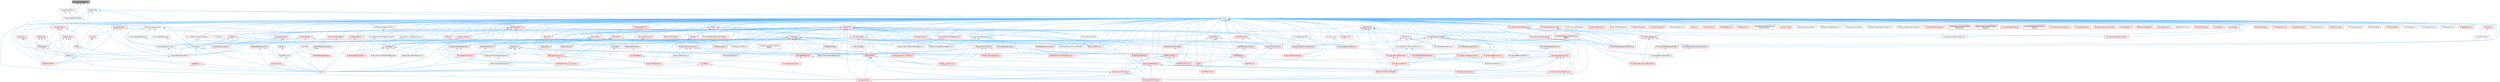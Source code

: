 digraph "PropertyTypeName.h"
{
 // INTERACTIVE_SVG=YES
 // LATEX_PDF_SIZE
  bgcolor="transparent";
  edge [fontname=Helvetica,fontsize=10,labelfontname=Helvetica,labelfontsize=10];
  node [fontname=Helvetica,fontsize=10,shape=box,height=0.2,width=0.4];
  Node1 [id="Node000001",label="PropertyTypeName.h",height=0.2,width=0.4,color="gray40", fillcolor="grey60", style="filled", fontcolor="black",tooltip=" "];
  Node1 -> Node2 [id="edge1_Node000001_Node000002",dir="back",color="steelblue1",style="solid",tooltip=" "];
  Node2 [id="Node000002",label="PropertyPathName.h",height=0.2,width=0.4,color="grey40", fillcolor="white", style="filled",URL="$d2/d18/PropertyPathName_8h.html",tooltip=" "];
  Node2 -> Node3 [id="edge2_Node000002_Node000003",dir="back",color="steelblue1",style="solid",tooltip=" "];
  Node3 [id="Node000003",label="PropertyPathNameTree.h",height=0.2,width=0.4,color="grey40", fillcolor="white", style="filled",URL="$d8/d99/PropertyPathNameTree_8h.html",tooltip=" "];
  Node2 -> Node4 [id="edge3_Node000002_Node000004",dir="back",color="steelblue1",style="solid",tooltip=" "];
  Node4 [id="Node000004",label="UObjectThreadContext.h",height=0.2,width=0.4,color="grey40", fillcolor="white", style="filled",URL="$d7/da1/UObjectThreadContext_8h.html",tooltip=" "];
  Node4 -> Node5 [id="edge4_Node000004_Node000005",dir="back",color="steelblue1",style="solid",tooltip=" "];
  Node5 [id="Node000005",label="CoreUObjectSharedPCH.h",height=0.2,width=0.4,color="grey40", fillcolor="white", style="filled",URL="$de/d2f/CoreUObjectSharedPCH_8h.html",tooltip=" "];
  Node5 -> Node6 [id="edge5_Node000005_Node000006",dir="back",color="steelblue1",style="solid",tooltip=" "];
  Node6 [id="Node000006",label="SlateSharedPCH.h",height=0.2,width=0.4,color="red", fillcolor="#FFF0F0", style="filled",URL="$d1/dfc/SlateSharedPCH_8h.html",tooltip=" "];
  Node4 -> Node9 [id="edge6_Node000004_Node000009",dir="back",color="steelblue1",style="solid",tooltip=" "];
  Node9 [id="Node000009",label="DuplicatedDataReader.h",height=0.2,width=0.4,color="grey40", fillcolor="white", style="filled",URL="$d9/d7b/DuplicatedDataReader_8h.html",tooltip=" "];
  Node9 -> Node10 [id="edge7_Node000009_Node000010",dir="back",color="steelblue1",style="solid",tooltip=" "];
  Node10 [id="Node000010",label="CoreUObject.h",height=0.2,width=0.4,color="grey40", fillcolor="white", style="filled",URL="$d0/ded/CoreUObject_8h.html",tooltip=" "];
  Node10 -> Node11 [id="edge8_Node000010_Node000011",dir="back",color="steelblue1",style="solid",tooltip=" "];
  Node11 [id="Node000011",label="Engine.h",height=0.2,width=0.4,color="grey40", fillcolor="white", style="filled",URL="$d1/d34/Public_2Engine_8h.html",tooltip=" "];
  Node10 -> Node12 [id="edge9_Node000010_Node000012",dir="back",color="steelblue1",style="solid",tooltip=" "];
  Node12 [id="Node000012",label="EngineMinimal.h",height=0.2,width=0.4,color="grey40", fillcolor="white", style="filled",URL="$d0/d2c/EngineMinimal_8h.html",tooltip=" "];
  Node12 -> Node11 [id="edge10_Node000012_Node000011",dir="back",color="steelblue1",style="solid",tooltip=" "];
  Node10 -> Node13 [id="edge11_Node000010_Node000013",dir="back",color="steelblue1",style="solid",tooltip=" "];
  Node13 [id="Node000013",label="SlateBasics.h",height=0.2,width=0.4,color="red", fillcolor="#FFF0F0", style="filled",URL="$da/d2f/SlateBasics_8h.html",tooltip=" "];
  Node13 -> Node11 [id="edge12_Node000013_Node000011",dir="back",color="steelblue1",style="solid",tooltip=" "];
  Node10 -> Node17 [id="edge13_Node000010_Node000017",dir="back",color="steelblue1",style="solid",tooltip=" "];
  Node17 [id="Node000017",label="SlateCore.h",height=0.2,width=0.4,color="grey40", fillcolor="white", style="filled",URL="$dc/d03/SlateCore_8h.html",tooltip=" "];
  Node17 -> Node11 [id="edge14_Node000017_Node000011",dir="back",color="steelblue1",style="solid",tooltip=" "];
  Node17 -> Node13 [id="edge15_Node000017_Node000013",dir="back",color="steelblue1",style="solid",tooltip=" "];
  Node4 -> Node18 [id="edge16_Node000004_Node000018",dir="back",color="steelblue1",style="solid",tooltip=" "];
  Node18 [id="Node000018",label="DuplicatedDataWriter.h",height=0.2,width=0.4,color="grey40", fillcolor="white", style="filled",URL="$db/d02/DuplicatedDataWriter_8h.html",tooltip=" "];
  Node18 -> Node10 [id="edge17_Node000018_Node000010",dir="back",color="steelblue1",style="solid",tooltip=" "];
  Node4 -> Node19 [id="edge18_Node000004_Node000019",dir="back",color="steelblue1",style="solid",tooltip=" "];
  Node19 [id="Node000019",label="ExternalPackageHelper.h",height=0.2,width=0.4,color="red", fillcolor="#FFF0F0", style="filled",URL="$d3/d2f/ExternalPackageHelper_8h.html",tooltip=" "];
  Node4 -> Node31 [id="edge19_Node000004_Node000031",dir="back",color="steelblue1",style="solid",tooltip=" "];
  Node31 [id="Node000031",label="LinkerSave.h",height=0.2,width=0.4,color="grey40", fillcolor="white", style="filled",URL="$d5/d31/LinkerSave_8h.html",tooltip=" "];
  Node1 -> Node3 [id="edge20_Node000001_Node000003",dir="back",color="steelblue1",style="solid",tooltip=" "];
  Node1 -> Node32 [id="edge21_Node000001_Node000032",dir="back",color="steelblue1",style="solid",tooltip=" "];
  Node32 [id="Node000032",label="PropertyTag.h",height=0.2,width=0.4,color="grey40", fillcolor="white", style="filled",URL="$d4/d43/PropertyTag_8h.html",tooltip=" "];
  Node32 -> Node33 [id="edge22_Node000032_Node000033",dir="back",color="steelblue1",style="solid",tooltip=" "];
  Node33 [id="Node000033",label="Class.h",height=0.2,width=0.4,color="grey40", fillcolor="white", style="filled",URL="$d4/d05/Class_8h.html",tooltip=" "];
  Node33 -> Node34 [id="edge23_Node000033_Node000034",dir="back",color="steelblue1",style="solid",tooltip=" "];
  Node34 [id="Node000034",label="ARFilter.h",height=0.2,width=0.4,color="red", fillcolor="#FFF0F0", style="filled",URL="$da/df2/ARFilter_8h.html",tooltip=" "];
  Node33 -> Node144 [id="edge24_Node000033_Node000144",dir="back",color="steelblue1",style="solid",tooltip=" "];
  Node144 [id="Node000144",label="AnimNodeBase.h",height=0.2,width=0.4,color="red", fillcolor="#FFF0F0", style="filled",URL="$d9/dce/AnimNodeBase_8h.html",tooltip=" "];
  Node144 -> Node148 [id="edge25_Node000144_Node000148",dir="back",color="steelblue1",style="solid",tooltip=" "];
  Node148 [id="Node000148",label="AnimGraphNode_Base.h",height=0.2,width=0.4,color="red", fillcolor="#FFF0F0", style="filled",URL="$d0/dfb/AnimGraphNode__Base_8h.html",tooltip=" "];
  Node33 -> Node270 [id="edge26_Node000033_Node000270",dir="back",color="steelblue1",style="solid",tooltip=" "];
  Node270 [id="Node000270",label="ArchiveObjectPropertyMapper.h",height=0.2,width=0.4,color="grey40", fillcolor="white", style="filled",URL="$dc/d9a/ArchiveObjectPropertyMapper_8h.html",tooltip=" "];
  Node270 -> Node10 [id="edge27_Node000270_Node000010",dir="back",color="steelblue1",style="solid",tooltip=" "];
  Node33 -> Node271 [id="edge28_Node000033_Node000271",dir="back",color="steelblue1",style="solid",tooltip=" "];
  Node271 [id="Node000271",label="AssetBundleData.h",height=0.2,width=0.4,color="red", fillcolor="#FFF0F0", style="filled",URL="$df/d47/AssetBundleData_8h.html",tooltip=" "];
  Node271 -> Node272 [id="edge29_Node000271_Node000272",dir="back",color="steelblue1",style="solid",tooltip=" "];
  Node272 [id="Node000272",label="AssetData.h",height=0.2,width=0.4,color="red", fillcolor="#FFF0F0", style="filled",URL="$d9/d19/AssetData_8h.html",tooltip=" "];
  Node272 -> Node320 [id="edge30_Node000272_Node000320",dir="back",color="steelblue1",style="solid",tooltip=" "];
  Node320 [id="Node000320",label="AudioWidgetSubsystem.h",height=0.2,width=0.4,color="red", fillcolor="#FFF0F0", style="filled",URL="$de/d1b/AudioWidgetSubsystem_8h.html",tooltip=" "];
  Node272 -> Node322 [id="edge31_Node000272_Node000322",dir="back",color="steelblue1",style="solid",tooltip=" "];
  Node322 [id="Node000322",label="BlueprintActionDatabaseRegistrar.h",height=0.2,width=0.4,color="grey40", fillcolor="white", style="filled",URL="$d5/d5d/BlueprintActionDatabaseRegistrar_8h.html",tooltip=" "];
  Node272 -> Node323 [id="edge32_Node000272_Node000323",dir="back",color="steelblue1",style="solid",tooltip=" "];
  Node323 [id="Node000323",label="BlueprintAssetNodeSpawner.h",height=0.2,width=0.4,color="grey40", fillcolor="white", style="filled",URL="$d2/d56/BlueprintAssetNodeSpawner_8h.html",tooltip=" "];
  Node272 -> Node481 [id="edge33_Node000272_Node000481",dir="back",color="steelblue1",style="solid",tooltip=" "];
  Node481 [id="Node000481",label="EdGraphSchema_K2.h",height=0.2,width=0.4,color="red", fillcolor="#FFF0F0", style="filled",URL="$d0/dcf/EdGraphSchema__K2_8h.html",tooltip=" "];
  Node481 -> Node484 [id="edge34_Node000481_Node000484",dir="back",color="steelblue1",style="solid",tooltip=" "];
  Node484 [id="Node000484",label="BlueprintEditorUtils.h",height=0.2,width=0.4,color="red", fillcolor="#FFF0F0", style="filled",URL="$d7/d3d/BlueprintEditorUtils_8h.html",tooltip=" "];
  Node481 -> Node488 [id="edge35_Node000481_Node000488",dir="back",color="steelblue1",style="solid",tooltip=" "];
  Node488 [id="Node000488",label="EdGraphSchema_K2_Actions.h",height=0.2,width=0.4,color="red", fillcolor="#FFF0F0", style="filled",URL="$d8/d9c/EdGraphSchema__K2__Actions_8h.html",tooltip=" "];
  Node272 -> Node19 [id="edge36_Node000272_Node000019",dir="back",color="steelblue1",style="solid",tooltip=" "];
  Node33 -> Node957 [id="edge37_Node000033_Node000957",dir="back",color="steelblue1",style="solid",tooltip=" "];
  Node957 [id="Node000957",label="AssetCompilingManager.h",height=0.2,width=0.4,color="grey40", fillcolor="white", style="filled",URL="$d2/d23/AssetCompilingManager_8h.html",tooltip=" "];
  Node33 -> Node272 [id="edge38_Node000033_Node000272",dir="back",color="steelblue1",style="solid",tooltip=" "];
  Node33 -> Node958 [id="edge39_Node000033_Node000958",dir="back",color="steelblue1",style="solid",tooltip=" "];
  Node958 [id="Node000958",label="AssetManagerTypes.h",height=0.2,width=0.4,color="red", fillcolor="#FFF0F0", style="filled",URL="$d6/d98/AssetManagerTypes_8h.html",tooltip=" "];
  Node33 -> Node960 [id="edge40_Node000033_Node000960",dir="back",color="steelblue1",style="solid",tooltip=" "];
  Node960 [id="Node000960",label="Attenuation.h",height=0.2,width=0.4,color="red", fillcolor="#FFF0F0", style="filled",URL="$d3/d18/Attenuation_8h.html",tooltip=" "];
  Node33 -> Node990 [id="edge41_Node000033_Node000990",dir="back",color="steelblue1",style="solid",tooltip=" "];
  Node990 [id="Node000990",label="AttributesContainer.h",height=0.2,width=0.4,color="red", fillcolor="#FFF0F0", style="filled",URL="$d7/db7/AttributesContainer_8h.html",tooltip=" "];
  Node990 -> Node991 [id="edge42_Node000990_Node000991",dir="back",color="steelblue1",style="solid",tooltip=" "];
  Node991 [id="Node000991",label="AttributesRuntime.h",height=0.2,width=0.4,color="red", fillcolor="#FFF0F0", style="filled",URL="$dc/dc1/AttributesRuntime_8h.html",tooltip=" "];
  Node991 -> Node144 [id="edge43_Node000991_Node000144",dir="back",color="steelblue1",style="solid",tooltip=" "];
  Node33 -> Node991 [id="edge44_Node000033_Node000991",dir="back",color="steelblue1",style="solid",tooltip=" "];
  Node33 -> Node1027 [id="edge45_Node000033_Node001027",dir="back",color="steelblue1",style="solid",tooltip=" "];
  Node1027 [id="Node001027",label="AudioPanelWidgetInterface.h",height=0.2,width=0.4,color="grey40", fillcolor="white", style="filled",URL="$da/d52/AudioPanelWidgetInterface_8h.html",tooltip=" "];
  Node1027 -> Node1028 [id="edge46_Node001027_Node001028",dir="back",color="steelblue1",style="solid",tooltip=" "];
  Node1028 [id="Node001028",label="SoundEffectPresetWidgetInterface.h",height=0.2,width=0.4,color="grey40", fillcolor="white", style="filled",URL="$dc/d31/SoundEffectPresetWidgetInterface_8h.html",tooltip=" "];
  Node1028 -> Node320 [id="edge47_Node001028_Node000320",dir="back",color="steelblue1",style="solid",tooltip=" "];
  Node33 -> Node1029 [id="edge48_Node000033_Node001029",dir="back",color="steelblue1",style="solid",tooltip=" "];
  Node1029 [id="Node001029",label="AudioVolume.h",height=0.2,width=0.4,color="red", fillcolor="#FFF0F0", style="filled",URL="$dd/dbb/AudioVolume_8h.html",tooltip=" "];
  Node1029 -> Node11 [id="edge49_Node001029_Node000011",dir="back",color="steelblue1",style="solid",tooltip=" "];
  Node33 -> Node320 [id="edge50_Node000033_Node000320",dir="back",color="steelblue1",style="solid",tooltip=" "];
  Node33 -> Node334 [id="edge51_Node000033_Node000334",dir="back",color="steelblue1",style="solid",tooltip=" "];
  Node334 [id="Node000334",label="BPVariableDragDropAction.h",height=0.2,width=0.4,color="grey40", fillcolor="white", style="filled",URL="$dd/d23/BPVariableDragDropAction_8h.html",tooltip=" "];
  Node33 -> Node1052 [id="edge52_Node000033_Node001052",dir="back",color="steelblue1",style="solid",tooltip=" "];
  Node1052 [id="Node001052",label="BehaviorTreeTypes.h",height=0.2,width=0.4,color="red", fillcolor="#FFF0F0", style="filled",URL="$db/d7c/BehaviorTreeTypes_8h.html",tooltip=" "];
  Node33 -> Node1119 [id="edge53_Node000033_Node001119",dir="back",color="steelblue1",style="solid",tooltip=" "];
  Node1119 [id="Node001119",label="Blueprint.h",height=0.2,width=0.4,color="red", fillcolor="#FFF0F0", style="filled",URL="$d8/d4d/Blueprint_8h.html",tooltip=" "];
  Node1119 -> Node334 [id="edge54_Node001119_Node000334",dir="back",color="steelblue1",style="solid",tooltip=" "];
  Node1119 -> Node667 [id="edge55_Node001119_Node000667",dir="back",color="steelblue1",style="solid",tooltip=" "];
  Node667 [id="Node000667",label="BlueprintEditorSettings.h",height=0.2,width=0.4,color="red", fillcolor="#FFF0F0", style="filled",URL="$d4/dbc/BlueprintEditorSettings_8h.html",tooltip=" "];
  Node1119 -> Node484 [id="edge56_Node001119_Node000484",dir="back",color="steelblue1",style="solid",tooltip=" "];
  Node1119 -> Node1136 [id="edge57_Node001119_Node001136",dir="back",color="steelblue1",style="solid",tooltip=" "];
  Node1136 [id="Node001136",label="BlueprintVariableNodeSpawner.h",height=0.2,width=0.4,color="grey40", fillcolor="white", style="filled",URL="$db/dba/BlueprintVariableNodeSpawner_8h.html",tooltip=" "];
  Node1119 -> Node488 [id="edge58_Node001119_Node000488",dir="back",color="steelblue1",style="solid",tooltip=" "];
  Node1119 -> Node11 [id="edge59_Node001119_Node000011",dir="back",color="steelblue1",style="solid",tooltip=" "];
  Node1119 -> Node1199 [id="edge60_Node001119_Node001199",dir="back",color="steelblue1",style="solid",tooltip=" "];
  Node1199 [id="Node001199",label="KismetEditorUtilities.h",height=0.2,width=0.4,color="red", fillcolor="#FFF0F0", style="filled",URL="$d4/d72/KismetEditorUtilities_8h.html",tooltip=" "];
  Node1119 -> Node1203 [id="edge61_Node001119_Node001203",dir="back",color="steelblue1",style="solid",tooltip=" "];
  Node1203 [id="Node001203",label="MemberReference.h",height=0.2,width=0.4,color="red", fillcolor="#FFF0F0", style="filled",URL="$dc/d3d/MemberReference_8h.html",tooltip=" "];
  Node1203 -> Node148 [id="edge62_Node001203_Node000148",dir="back",color="steelblue1",style="solid",tooltip=" "];
  Node1203 -> Node368 [id="edge63_Node001203_Node000368",dir="back",color="steelblue1",style="solid",tooltip=" "];
  Node368 [id="Node000368",label="K2Node_CallFunction.h",height=0.2,width=0.4,color="red", fillcolor="#FFF0F0", style="filled",URL="$d5/d5f/K2Node__CallFunction_8h.html",tooltip=" "];
  Node1119 -> Node338 [id="edge64_Node001119_Node000338",dir="back",color="steelblue1",style="solid",tooltip=" "];
  Node338 [id="Node000338",label="MyBlueprintItemDragDropAction.h",height=0.2,width=0.4,color="grey40", fillcolor="white", style="filled",URL="$da/d11/MyBlueprintItemDragDropAction_8h.html",tooltip=" "];
  Node338 -> Node334 [id="edge65_Node000338_Node000334",dir="back",color="steelblue1",style="solid",tooltip=" "];
  Node33 -> Node322 [id="edge66_Node000033_Node000322",dir="back",color="steelblue1",style="solid",tooltip=" "];
  Node33 -> Node1226 [id="edge67_Node000033_Node001226",dir="back",color="steelblue1",style="solid",tooltip=" "];
  Node1226 [id="Node001226",label="BlueprintActionFilter.h",height=0.2,width=0.4,color="red", fillcolor="#FFF0F0", style="filled",URL="$d5/d2a/BlueprintActionFilter_8h.html",tooltip=" "];
  Node1226 -> Node1145 [id="edge68_Node001226_Node001145",dir="back",color="steelblue1",style="solid",tooltip=" "];
  Node1145 [id="Node001145",label="BlueprintFunctionNodeSpawner.h",height=0.2,width=0.4,color="red", fillcolor="#FFF0F0", style="filled",URL="$d0/d59/BlueprintFunctionNodeSpawner_8h.html",tooltip=" "];
  Node1226 -> Node1136 [id="edge69_Node001226_Node001136",dir="back",color="steelblue1",style="solid",tooltip=" "];
  Node1226 -> Node368 [id="edge70_Node001226_Node000368",dir="back",color="steelblue1",style="solid",tooltip=" "];
  Node1226 -> Node1190 [id="edge71_Node001226_Node001190",dir="back",color="steelblue1",style="solid",tooltip=" "];
  Node1190 [id="Node001190",label="K2Node_StructOperation.h",height=0.2,width=0.4,color="red", fillcolor="#FFF0F0", style="filled",URL="$d1/d1c/K2Node__StructOperation_8h.html",tooltip=" "];
  Node33 -> Node323 [id="edge72_Node000033_Node000323",dir="back",color="steelblue1",style="solid",tooltip=" "];
  Node33 -> Node667 [id="edge73_Node000033_Node000667",dir="back",color="steelblue1",style="solid",tooltip=" "];
  Node33 -> Node484 [id="edge74_Node000033_Node000484",dir="back",color="steelblue1",style="solid",tooltip=" "];
  Node33 -> Node401 [id="edge75_Node000033_Node000401",dir="back",color="steelblue1",style="solid",tooltip=" "];
  Node401 [id="Node000401",label="BlueprintEventNodeSpawner.h",height=0.2,width=0.4,color="red", fillcolor="#FFF0F0", style="filled",URL="$d4/dd3/BlueprintEventNodeSpawner_8h.html",tooltip=" "];
  Node401 -> Node400 [id="edge76_Node000401_Node000400",dir="back",color="steelblue1",style="solid",tooltip=" "];
  Node400 [id="Node000400",label="BlueprintBoundEventNodeSpawner.h",height=0.2,width=0.4,color="grey40", fillcolor="white", style="filled",URL="$dc/d31/BlueprintBoundEventNodeSpawner_8h.html",tooltip=" "];
  Node33 -> Node1144 [id="edge77_Node000033_Node001144",dir="back",color="steelblue1",style="solid",tooltip=" "];
  Node1144 [id="Node001144",label="BlueprintFieldNodeSpawner.h",height=0.2,width=0.4,color="grey40", fillcolor="white", style="filled",URL="$da/d70/BlueprintFieldNodeSpawner_8h.html",tooltip=" "];
  Node1144 -> Node362 [id="edge78_Node001144_Node000362",dir="back",color="steelblue1",style="solid",tooltip=" "];
  Node362 [id="Node000362",label="BlueprintDelegateNodeSpawner.h",height=0.2,width=0.4,color="grey40", fillcolor="white", style="filled",URL="$dc/d16/BlueprintDelegateNodeSpawner_8h.html",tooltip=" "];
  Node1144 -> Node1145 [id="edge79_Node001144_Node001145",dir="back",color="steelblue1",style="solid",tooltip=" "];
  Node1144 -> Node1136 [id="edge80_Node001144_Node001136",dir="back",color="steelblue1",style="solid",tooltip=" "];
  Node33 -> Node1145 [id="edge81_Node000033_Node001145",dir="back",color="steelblue1",style="solid",tooltip=" "];
  Node33 -> Node1231 [id="edge82_Node000033_Node001231",dir="back",color="steelblue1",style="solid",tooltip=" "];
  Node1231 [id="Node001231",label="BlueprintGeneratedClass.h",height=0.2,width=0.4,color="red", fillcolor="#FFF0F0", style="filled",URL="$d6/d77/BlueprintGeneratedClass_8h.html",tooltip=" "];
  Node1231 -> Node11 [id="edge83_Node001231_Node000011",dir="back",color="steelblue1",style="solid",tooltip=" "];
  Node1231 -> Node1199 [id="edge84_Node001231_Node001199",dir="back",color="steelblue1",style="solid",tooltip=" "];
  Node33 -> Node1234 [id="edge85_Node000033_Node001234",dir="back",color="steelblue1",style="solid",tooltip=" "];
  Node1234 [id="Node001234",label="BlueprintNodeHelpers.h",height=0.2,width=0.4,color="grey40", fillcolor="white", style="filled",URL="$df/d9b/BlueprintNodeHelpers_8h.html",tooltip=" "];
  Node33 -> Node1235 [id="edge86_Node000033_Node001235",dir="back",color="steelblue1",style="solid",tooltip=" "];
  Node1235 [id="Node001235",label="BodyInstance.h",height=0.2,width=0.4,color="red", fillcolor="#FFF0F0", style="filled",URL="$d3/d42/BodyInstance_8h.html",tooltip=" "];
  Node33 -> Node1207 [id="edge87_Node000033_Node001207",dir="back",color="steelblue1",style="solid",tooltip=" "];
  Node1207 [id="Node001207",label="BuiltInChannelEditors.h",height=0.2,width=0.4,color="grey40", fillcolor="white", style="filled",URL="$df/daf/BuiltInChannelEditors_8h.html",tooltip=" "];
  Node33 -> Node1526 [id="edge88_Node000033_Node001526",dir="back",color="steelblue1",style="solid",tooltip=" "];
  Node1526 [id="Node001526",label="Casts.h",height=0.2,width=0.4,color="red", fillcolor="#FFF0F0", style="filled",URL="$d4/d55/Casts_8h.html",tooltip=" "];
  Node1526 -> Node10 [id="edge89_Node001526_Node000010",dir="back",color="steelblue1",style="solid",tooltip=" "];
  Node1526 -> Node5 [id="edge90_Node001526_Node000005",dir="back",color="steelblue1",style="solid",tooltip=" "];
  Node1526 -> Node1534 [id="edge91_Node001526_Node001534",dir="back",color="steelblue1",style="solid",tooltip=" "];
  Node1534 [id="Node001534",label="EdGraph.h",height=0.2,width=0.4,color="red", fillcolor="#FFF0F0", style="filled",URL="$dd/dae/EdGraph_8h.html",tooltip=" "];
  Node1534 -> Node484 [id="edge92_Node001534_Node000484",dir="back",color="steelblue1",style="solid",tooltip=" "];
  Node1534 -> Node481 [id="edge93_Node001534_Node000481",dir="back",color="steelblue1",style="solid",tooltip=" "];
  Node1534 -> Node488 [id="edge94_Node001534_Node000488",dir="back",color="steelblue1",style="solid",tooltip=" "];
  Node1526 -> Node1550 [id="edge95_Node001526_Node001550",dir="back",color="steelblue1",style="solid",tooltip=" "];
  Node1550 [id="Node001550",label="EdGraphPin.h",height=0.2,width=0.4,color="red", fillcolor="#FFF0F0", style="filled",URL="$da/d52/EdGraphPin_8h.html",tooltip=" "];
  Node1550 -> Node1119 [id="edge96_Node001550_Node001119",dir="back",color="steelblue1",style="solid",tooltip=" "];
  Node1550 -> Node1231 [id="edge97_Node001550_Node001231",dir="back",color="steelblue1",style="solid",tooltip=" "];
  Node1550 -> Node1136 [id="edge98_Node001550_Node001136",dir="back",color="steelblue1",style="solid",tooltip=" "];
  Node1550 -> Node481 [id="edge99_Node001550_Node000481",dir="back",color="steelblue1",style="solid",tooltip=" "];
  Node1550 -> Node488 [id="edge100_Node001550_Node000488",dir="back",color="steelblue1",style="solid",tooltip=" "];
  Node1550 -> Node1186 [id="edge101_Node001550_Node001186",dir="back",color="steelblue1",style="solid",tooltip=" "];
  Node1186 [id="Node001186",label="K2Node_Select.h",height=0.2,width=0.4,color="red", fillcolor="#FFF0F0", style="filled",URL="$d2/de5/K2Node__Select_8h.html",tooltip=" "];
  Node1550 -> Node422 [id="edge102_Node001550_Node000422",dir="back",color="steelblue1",style="solid",tooltip=" "];
  Node422 [id="Node000422",label="K2Node_SwitchEnum.h",height=0.2,width=0.4,color="grey40", fillcolor="white", style="filled",URL="$d1/df5/K2Node__SwitchEnum_8h.html",tooltip=" "];
  Node1526 -> Node488 [id="edge103_Node001526_Node000488",dir="back",color="steelblue1",style="solid",tooltip=" "];
  Node1526 -> Node3447 [id="edge104_Node001526_Node003447",dir="back",color="steelblue1",style="solid",tooltip=" "];
  Node3447 [id="Node003447",label="LiveLinkTypes.h",height=0.2,width=0.4,color="red", fillcolor="#FFF0F0", style="filled",URL="$d2/d4c/LiveLinkTypes_8h.html",tooltip=" "];
  Node1526 -> Node3487 [id="edge105_Node001526_Node003487",dir="back",color="steelblue1",style="solid",tooltip=" "];
  Node3487 [id="Node003487",label="MovieSceneEntitySystemGraphs.h",height=0.2,width=0.4,color="red", fillcolor="#FFF0F0", style="filled",URL="$dd/ded/MovieSceneEntitySystemGraphs_8h.html",tooltip=" "];
  Node1526 -> Node2848 [id="edge106_Node001526_Node002848",dir="back",color="steelblue1",style="solid",tooltip=" "];
  Node2848 [id="Node002848",label="RigVMMemoryStorage.h",height=0.2,width=0.4,color="red", fillcolor="#FFF0F0", style="filled",URL="$d1/dd5/RigVMMemoryStorage_8h.html",tooltip=" "];
  Node2848 -> Node539 [id="edge107_Node002848_Node000539",dir="back",color="steelblue1",style="solid",tooltip=" "];
  Node539 [id="Node000539",label="RigVM.h",height=0.2,width=0.4,color="red", fillcolor="#FFF0F0", style="filled",URL="$d0/d5e/RigVM_8h.html",tooltip=" "];
  Node539 -> Node589 [id="edge108_Node000539_Node000589",dir="back",color="steelblue1",style="solid",tooltip=" "];
  Node589 [id="Node000589",label="RigVMNativized.h",height=0.2,width=0.4,color="red", fillcolor="#FFF0F0", style="filled",URL="$df/d99/RigVMNativized_8h.html",tooltip=" "];
  Node1526 -> Node3490 [id="edge109_Node001526_Node003490",dir="back",color="steelblue1",style="solid",tooltip=" "];
  Node3490 [id="Node003490",label="RigVMUserWorkflow.h",height=0.2,width=0.4,color="red", fillcolor="#FFF0F0", style="filled",URL="$dd/dd0/RigVMUserWorkflow_8h.html",tooltip=" "];
  Node3490 -> Node613 [id="edge110_Node003490_Node000613",dir="back",color="steelblue1",style="solid",tooltip=" "];
  Node613 [id="Node000613",label="RigVMStruct.h",height=0.2,width=0.4,color="red", fillcolor="#FFF0F0", style="filled",URL="$de/dfb/RigVMStruct_8h.html",tooltip=" "];
  Node1526 -> Node2399 [id="edge111_Node001526_Node002399",dir="back",color="steelblue1",style="solid",tooltip=" "];
  Node2399 [id="Node002399",label="Selection.h",height=0.2,width=0.4,color="red", fillcolor="#FFF0F0", style="filled",URL="$d9/d60/Editor_2UnrealEd_2Public_2Selection_8h.html",tooltip=" "];
  Node1526 -> Node3284 [id="edge112_Node001526_Node003284",dir="back",color="steelblue1",style="solid",tooltip=" "];
  Node3284 [id="Node003284",label="SequencerKeyStructGenerator.h",height=0.2,width=0.4,color="red", fillcolor="#FFF0F0", style="filled",URL="$d1/df1/SequencerKeyStructGenerator_8h.html",tooltip=" "];
  Node1526 -> Node3611 [id="edge113_Node001526_Node003611",dir="back",color="steelblue1",style="solid",tooltip=" "];
  Node3611 [id="Node003611",label="StreamableManager.h",height=0.2,width=0.4,color="red", fillcolor="#FFF0F0", style="filled",URL="$d2/dd8/StreamableManager_8h.html",tooltip=" "];
  Node3611 -> Node11 [id="edge114_Node003611_Node000011",dir="back",color="steelblue1",style="solid",tooltip=" "];
  Node1526 -> Node3616 [id="edge115_Node001526_Node003616",dir="back",color="steelblue1",style="solid",tooltip=" "];
  Node3616 [id="Node003616",label="StructOnScope.h",height=0.2,width=0.4,color="red", fillcolor="#FFF0F0", style="filled",URL="$df/dbd/StructOnScope_8h.html",tooltip=" "];
  Node3616 -> Node991 [id="edge116_Node003616_Node000991",dir="back",color="steelblue1",style="solid",tooltip=" "];
  Node3616 -> Node10 [id="edge117_Node003616_Node000010",dir="back",color="steelblue1",style="solid",tooltip=" "];
  Node3616 -> Node5 [id="edge118_Node003616_Node000005",dir="back",color="steelblue1",style="solid",tooltip=" "];
  Node3616 -> Node3447 [id="edge119_Node003616_Node003447",dir="back",color="steelblue1",style="solid",tooltip=" "];
  Node3616 -> Node2175 [id="edge120_Node003616_Node002175",dir="back",color="steelblue1",style="solid",tooltip=" "];
  Node2175 [id="Node002175",label="MovieSceneEventSection.h",height=0.2,width=0.4,color="red", fillcolor="#FFF0F0", style="filled",URL="$d6/dc4/MovieSceneEventSection_8h.html",tooltip=" "];
  Node3616 -> Node1986 [id="edge121_Node003616_Node001986",dir="back",color="steelblue1",style="solid",tooltip=" "];
  Node1986 [id="Node001986",label="RigVMDispatchFactory.h",height=0.2,width=0.4,color="red", fillcolor="#FFF0F0", style="filled",URL="$de/d6b/RigVMDispatchFactory_8h.html",tooltip=" "];
  Node1986 -> Node1997 [id="edge122_Node001986_Node001997",dir="back",color="steelblue1",style="solid",tooltip=" "];
  Node1997 [id="Node001997",label="RigVMRegistry.h",height=0.2,width=0.4,color="red", fillcolor="#FFF0F0", style="filled",URL="$dc/d40/RigVMRegistry_8h.html",tooltip=" "];
  Node1997 -> Node539 [id="edge123_Node001997_Node000539",dir="back",color="steelblue1",style="solid",tooltip=" "];
  Node1997 -> Node613 [id="edge124_Node001997_Node000613",dir="back",color="steelblue1",style="solid",tooltip=" "];
  Node3616 -> Node3490 [id="edge125_Node003616_Node003490",dir="back",color="steelblue1",style="solid",tooltip=" "];
  Node3616 -> Node3284 [id="edge126_Node003616_Node003284",dir="back",color="steelblue1",style="solid",tooltip=" "];
  Node3616 -> Node3625 [id="edge127_Node003616_Node003625",dir="back",color="steelblue1",style="solid",tooltip=" "];
  Node3625 [id="Node003625",label="UserDefinedStruct.h",height=0.2,width=0.4,color="red", fillcolor="#FFF0F0", style="filled",URL="$d7/d51/CoreUObject_2Public_2StructUtils_2UserDefinedStruct_8h.html",tooltip=" "];
  Node3625 -> Node11 [id="edge128_Node003625_Node000011",dir="back",color="steelblue1",style="solid",tooltip=" "];
  Node1526 -> Node2600 [id="edge129_Node001526_Node002600",dir="back",color="steelblue1",style="solid",tooltip=" "];
  Node2600 [id="Node002600",label="UnrealType.h",height=0.2,width=0.4,color="red", fillcolor="#FFF0F0", style="filled",URL="$d6/d2f/UnrealType_8h.html",tooltip=" "];
  Node2600 -> Node2601 [id="edge130_Node002600_Node002601",dir="back",color="steelblue1",style="solid",tooltip=" "];
  Node2601 [id="Node002601",label="AIDataProvider.h",height=0.2,width=0.4,color="red", fillcolor="#FFF0F0", style="filled",URL="$dd/d5b/AIDataProvider_8h.html",tooltip=" "];
  Node2600 -> Node1720 [id="edge131_Node002600_Node001720",dir="back",color="steelblue1",style="solid",tooltip=" "];
  Node1720 [id="Node001720",label="ActorElementEditorCopyAnd\lPaste.h",height=0.2,width=0.4,color="grey40", fillcolor="white", style="filled",URL="$d8/dc2/ActorElementEditorCopyAndPaste_8h.html",tooltip=" "];
  Node2600 -> Node148 [id="edge132_Node002600_Node000148",dir="back",color="steelblue1",style="solid",tooltip=" "];
  Node2600 -> Node2604 [id="edge133_Node002600_Node002604",dir="back",color="steelblue1",style="solid",tooltip=" "];
  Node2604 [id="Node002604",label="AnimatedPropertyKey.h",height=0.2,width=0.4,color="red", fillcolor="#FFF0F0", style="filled",URL="$df/dee/AnimatedPropertyKey_8h.html",tooltip=" "];
  Node2604 -> Node2221 [id="edge134_Node002604_Node002221",dir="back",color="steelblue1",style="solid",tooltip=" "];
  Node2221 [id="Node002221",label="PropertyTrackEditor.h",height=0.2,width=0.4,color="red", fillcolor="#FFF0F0", style="filled",URL="$da/d9a/PropertyTrackEditor_8h.html",tooltip=" "];
  Node2600 -> Node2611 [id="edge135_Node002600_Node002611",dir="back",color="steelblue1",style="solid",tooltip=" "];
  Node2611 [id="Node002611",label="AttributeSet.h",height=0.2,width=0.4,color="red", fillcolor="#FFF0F0", style="filled",URL="$da/d01/AttributeSet_8h.html",tooltip=" "];
  Node2611 -> Node1810 [id="edge136_Node002611_Node001810",dir="back",color="steelblue1",style="solid",tooltip=" "];
  Node1810 [id="Node001810",label="GameplayAbilitySpec.h",height=0.2,width=0.4,color="red", fillcolor="#FFF0F0", style="filled",URL="$dd/daf/GameplayAbilitySpec_8h.html",tooltip=" "];
  Node1810 -> Node1797 [id="edge137_Node001810_Node001797",dir="back",color="steelblue1",style="solid",tooltip=" "];
  Node1797 [id="Node001797",label="GameplayAbilityTypes.h",height=0.2,width=0.4,color="red", fillcolor="#FFF0F0", style="filled",URL="$d1/dd9/GameplayAbilityTypes_8h.html",tooltip=" "];
  Node1810 -> Node1812 [id="edge138_Node001810_Node001812",dir="back",color="steelblue1",style="solid",tooltip=" "];
  Node1812 [id="Node001812",label="GameplayEffect.h",height=0.2,width=0.4,color="red", fillcolor="#FFF0F0", style="filled",URL="$d4/d15/GameplayEffect_8h.html",tooltip=" "];
  Node2611 -> Node1797 [id="edge139_Node002611_Node001797",dir="back",color="steelblue1",style="solid",tooltip=" "];
  Node2611 -> Node1812 [id="edge140_Node002611_Node001812",dir="back",color="steelblue1",style="solid",tooltip=" "];
  Node2611 -> Node1808 [id="edge141_Node002611_Node001808",dir="back",color="steelblue1",style="solid",tooltip=" "];
  Node1808 [id="Node001808",label="GameplayEffectTypes.h",height=0.2,width=0.4,color="red", fillcolor="#FFF0F0", style="filled",URL="$d7/d59/GameplayEffectTypes_8h.html",tooltip=" "];
  Node1808 -> Node1810 [id="edge142_Node001808_Node001810",dir="back",color="steelblue1",style="solid",tooltip=" "];
  Node1808 -> Node1796 [id="edge143_Node001808_Node001796",dir="back",color="steelblue1",style="solid",tooltip=" "];
  Node1796 [id="Node001796",label="GameplayAbilityTargetTypes.h",height=0.2,width=0.4,color="red", fillcolor="#FFF0F0", style="filled",URL="$d8/dd1/GameplayAbilityTargetTypes_8h.html",tooltip=" "];
  Node1796 -> Node1797 [id="edge144_Node001796_Node001797",dir="back",color="steelblue1",style="solid",tooltip=" "];
  Node1808 -> Node1797 [id="edge145_Node001808_Node001797",dir="back",color="steelblue1",style="solid",tooltip=" "];
  Node1808 -> Node1824 [id="edge146_Node001808_Node001824",dir="back",color="steelblue1",style="solid",tooltip=" "];
  Node1824 [id="Node001824",label="GameplayCueInterface.h",height=0.2,width=0.4,color="red", fillcolor="#FFF0F0", style="filled",URL="$d3/d31/GameplayCueInterface_8h.html",tooltip=" "];
  Node1808 -> Node1812 [id="edge147_Node001808_Node001812",dir="back",color="steelblue1",style="solid",tooltip=" "];
  Node2600 -> Node334 [id="edge148_Node002600_Node000334",dir="back",color="steelblue1",style="solid",tooltip=" "];
  Node2600 -> Node2615 [id="edge149_Node002600_Node002615",dir="back",color="steelblue1",style="solid",tooltip=" "];
  Node2615 [id="Node002615",label="BezierChannelCurveModel.h",height=0.2,width=0.4,color="red", fillcolor="#FFF0F0", style="filled",URL="$d3/d63/BezierChannelCurveModel_8h.html",tooltip=" "];
  Node2600 -> Node1226 [id="edge150_Node002600_Node001226",dir="back",color="steelblue1",style="solid",tooltip=" "];
  Node2600 -> Node400 [id="edge151_Node002600_Node000400",dir="back",color="steelblue1",style="solid",tooltip=" "];
  Node2600 -> Node362 [id="edge152_Node002600_Node000362",dir="back",color="steelblue1",style="solid",tooltip=" "];
  Node2600 -> Node484 [id="edge153_Node002600_Node000484",dir="back",color="steelblue1",style="solid",tooltip=" "];
  Node2600 -> Node2619 [id="edge154_Node002600_Node002619",dir="back",color="steelblue1",style="solid",tooltip=" "];
  Node2619 [id="Node002619",label="BlueprintFunctionLibrary.h",height=0.2,width=0.4,color="red", fillcolor="#FFF0F0", style="filled",URL="$d3/d94/BlueprintFunctionLibrary_8h.html",tooltip=" "];
  Node2619 -> Node2670 [id="edge155_Node002619_Node002670",dir="back",color="steelblue1",style="solid",tooltip=" "];
  Node2670 [id="Node002670",label="BlueprintMapLibrary.h",height=0.2,width=0.4,color="grey40", fillcolor="white", style="filled",URL="$d2/d19/BlueprintMapLibrary_8h.html",tooltip=" "];
  Node2619 -> Node2673 [id="edge156_Node002619_Node002673",dir="back",color="steelblue1",style="solid",tooltip=" "];
  Node2673 [id="Node002673",label="BlueprintSetLibrary.h",height=0.2,width=0.4,color="grey40", fillcolor="white", style="filled",URL="$d2/d1a/BlueprintSetLibrary_8h.html",tooltip=" "];
  Node2619 -> Node11 [id="edge157_Node002619_Node000011",dir="back",color="steelblue1",style="solid",tooltip=" "];
  Node2619 -> Node2761 [id="edge158_Node002619_Node002761",dir="back",color="steelblue1",style="solid",tooltip=" "];
  Node2761 [id="Node002761",label="QuartzQuantizationUtilities.h",height=0.2,width=0.4,color="red", fillcolor="#FFF0F0", style="filled",URL="$d6/dab/QuartzQuantizationUtilities_8h.html",tooltip=" "];
  Node2600 -> Node1231 [id="edge159_Node002600_Node001231",dir="back",color="steelblue1",style="solid",tooltip=" "];
  Node2600 -> Node2670 [id="edge160_Node002600_Node002670",dir="back",color="steelblue1",style="solid",tooltip=" "];
  Node2600 -> Node2673 [id="edge161_Node002600_Node002673",dir="back",color="steelblue1",style="solid",tooltip=" "];
  Node2600 -> Node1136 [id="edge162_Node002600_Node001136",dir="back",color="steelblue1",style="solid",tooltip=" "];
  Node2600 -> Node2783 [id="edge163_Node002600_Node002783",dir="back",color="steelblue1",style="solid",tooltip=" "];
  Node2783 [id="Node002783",label="ChannelCurveModel.h",height=0.2,width=0.4,color="red", fillcolor="#FFF0F0", style="filled",URL="$de/dfa/ChannelCurveModel_8h.html",tooltip=" "];
  Node2783 -> Node2615 [id="edge164_Node002783_Node002615",dir="back",color="steelblue1",style="solid",tooltip=" "];
  Node2600 -> Node1645 [id="edge165_Node002600_Node001645",dir="back",color="steelblue1",style="solid",tooltip=" "];
  Node1645 [id="Node001645",label="ComponentVisualizer.h",height=0.2,width=0.4,color="red", fillcolor="#FFF0F0", style="filled",URL="$d3/d9b/ComponentVisualizer_8h.html",tooltip=" "];
  Node2600 -> Node2787 [id="edge166_Node002600_Node002787",dir="back",color="steelblue1",style="solid",tooltip=" "];
  Node2787 [id="Node002787",label="ConstraintChannelCurveModel.h",height=0.2,width=0.4,color="grey40", fillcolor="white", style="filled",URL="$d9/d5f/ConstraintChannelCurveModel_8h.html",tooltip=" "];
  Node2600 -> Node10 [id="edge167_Node002600_Node000010",dir="back",color="steelblue1",style="solid",tooltip=" "];
  Node2600 -> Node5 [id="edge168_Node002600_Node000005",dir="back",color="steelblue1",style="solid",tooltip=" "];
  Node2600 -> Node2813 [id="edge169_Node002600_Node002813",dir="back",color="steelblue1",style="solid",tooltip=" "];
  Node2813 [id="Node002813",label="DataTable.h",height=0.2,width=0.4,color="red", fillcolor="#FFF0F0", style="filled",URL="$d3/dba/DataTable_8h.html",tooltip=" "];
  Node2813 -> Node2611 [id="edge170_Node002813_Node002611",dir="back",color="steelblue1",style="solid",tooltip=" "];
  Node2813 -> Node11 [id="edge171_Node002813_Node000011",dir="back",color="steelblue1",style="solid",tooltip=" "];
  Node2600 -> Node488 [id="edge172_Node002600_Node000488",dir="back",color="steelblue1",style="solid",tooltip=" "];
  Node2600 -> Node2924 [id="edge173_Node002600_Node002924",dir="back",color="steelblue1",style="solid",tooltip=" "];
  Node2924 [id="Node002924",label="FastReferenceCollector.h",height=0.2,width=0.4,color="red", fillcolor="#FFF0F0", style="filled",URL="$dd/d44/FastReferenceCollector_8h.html",tooltip=" "];
  Node2600 -> Node2847 [id="edge174_Node002600_Node002847",dir="back",color="steelblue1",style="solid",tooltip=" "];
  Node2847 [id="Node002847",label="GeneratedCppIncludes.h",height=0.2,width=0.4,color="grey40", fillcolor="white", style="filled",URL="$d5/d24/GeneratedCppIncludes_8h.html",tooltip=" "];
  Node2847 -> Node5 [id="edge175_Node002847_Node000005",dir="back",color="steelblue1",style="solid",tooltip=" "];
  Node2600 -> Node1190 [id="edge176_Node002600_Node001190",dir="back",color="steelblue1",style="solid",tooltip=" "];
  Node2600 -> Node1203 [id="edge177_Node002600_Node001203",dir="back",color="steelblue1",style="solid",tooltip=" "];
  Node2600 -> Node338 [id="edge178_Node002600_Node000338",dir="back",color="steelblue1",style="solid",tooltip=" "];
  Node2600 -> Node539 [id="edge179_Node002600_Node000539",dir="back",color="steelblue1",style="solid",tooltip=" "];
  Node2600 -> Node2848 [id="edge180_Node002600_Node002848",dir="back",color="steelblue1",style="solid",tooltip=" "];
  Node2600 -> Node3284 [id="edge181_Node002600_Node003284",dir="back",color="steelblue1",style="solid",tooltip=" "];
  Node33 -> Node3632 [id="edge182_Node000033_Node003632",dir="back",color="steelblue1",style="solid",tooltip=" "];
  Node3632 [id="Node003632",label="ClassIconFinder.h",height=0.2,width=0.4,color="red", fillcolor="#FFF0F0", style="filled",URL="$dc/d62/ClassIconFinder_8h.html",tooltip=" "];
  Node33 -> Node3633 [id="edge183_Node000033_Node003633",dir="back",color="steelblue1",style="solid",tooltip=" "];
  Node3633 [id="Node003633",label="ClassTree.h",height=0.2,width=0.4,color="grey40", fillcolor="white", style="filled",URL="$d4/d0e/ClassTree_8h.html",tooltip=" "];
  Node33 -> Node3634 [id="edge184_Node000033_Node003634",dir="back",color="steelblue1",style="solid",tooltip=" "];
  Node3634 [id="Node003634",label="CompositeFont.h",height=0.2,width=0.4,color="red", fillcolor="#FFF0F0", style="filled",URL="$df/d09/CompositeFont_8h.html",tooltip=" "];
  Node3634 -> Node3635 [id="edge185_Node003634_Node003635",dir="back",color="steelblue1",style="solid",tooltip=" "];
  Node3635 [id="Node003635",label="Font.h",height=0.2,width=0.4,color="red", fillcolor="#FFF0F0", style="filled",URL="$d8/dd1/Font_8h.html",tooltip=" "];
  Node3635 -> Node11 [id="edge186_Node003635_Node000011",dir="back",color="steelblue1",style="solid",tooltip=" "];
  Node3634 -> Node17 [id="edge187_Node003634_Node000017",dir="back",color="steelblue1",style="solid",tooltip=" "];
  Node3634 -> Node3638 [id="edge188_Node003634_Node003638",dir="back",color="steelblue1",style="solid",tooltip=" "];
  Node3638 [id="Node003638",label="SlateFontInfo.h",height=0.2,width=0.4,color="red", fillcolor="#FFF0F0", style="filled",URL="$dc/dfb/SlateFontInfo_8h.html",tooltip=" "];
  Node3638 -> Node3635 [id="edge189_Node003638_Node003635",dir="back",color="steelblue1",style="solid",tooltip=" "];
  Node3638 -> Node17 [id="edge190_Node003638_Node000017",dir="back",color="steelblue1",style="solid",tooltip=" "];
  Node3638 -> Node6 [id="edge191_Node003638_Node000006",dir="back",color="steelblue1",style="solid",tooltip=" "];
  Node3638 -> Node4109 [id="edge192_Node003638_Node004109",dir="back",color="steelblue1",style="solid",tooltip=" "];
  Node4109 [id="Node004109",label="SlateTypes.h",height=0.2,width=0.4,color="red", fillcolor="#FFF0F0", style="filled",URL="$d2/d6f/SlateTypes_8h.html",tooltip=" "];
  Node4109 -> Node17 [id="edge193_Node004109_Node000017",dir="back",color="steelblue1",style="solid",tooltip=" "];
  Node4109 -> Node6 [id="edge194_Node004109_Node000006",dir="back",color="steelblue1",style="solid",tooltip=" "];
  Node3634 -> Node6 [id="edge195_Node003634_Node000006",dir="back",color="steelblue1",style="solid",tooltip=" "];
  Node3634 -> Node4109 [id="edge196_Node003634_Node004109",dir="back",color="steelblue1",style="solid",tooltip=" "];
  Node33 -> Node4153 [id="edge197_Node000033_Node004153",dir="back",color="steelblue1",style="solid",tooltip=" "];
  Node4153 [id="Node004153",label="ConstraintInstance.h",height=0.2,width=0.4,color="red", fillcolor="#FFF0F0", style="filled",URL="$d9/db0/ConstraintInstance_8h.html",tooltip=" "];
  Node33 -> Node4156 [id="edge198_Node000033_Node004156",dir="back",color="steelblue1",style="solid",tooltip=" "];
  Node4156 [id="Node004156",label="CoreNet.h",height=0.2,width=0.4,color="red", fillcolor="#FFF0F0", style="filled",URL="$da/d1a/CoreNet_8h.html",tooltip=" "];
  Node4156 -> Node10 [id="edge199_Node004156_Node000010",dir="back",color="steelblue1",style="solid",tooltip=" "];
  Node4156 -> Node5 [id="edge200_Node004156_Node000005",dir="back",color="steelblue1",style="solid",tooltip=" "];
  Node4156 -> Node4165 [id="edge201_Node004156_Node004165",dir="back",color="steelblue1",style="solid",tooltip=" "];
  Node4165 [id="Node004165",label="NetSerialization.h",height=0.2,width=0.4,color="red", fillcolor="#FFF0F0", style="filled",URL="$d6/dc9/NetSerialization_8h.html",tooltip=" "];
  Node4165 -> Node1810 [id="edge202_Node004165_Node001810",dir="back",color="steelblue1",style="solid",tooltip=" "];
  Node4165 -> Node1796 [id="edge203_Node004165_Node001796",dir="back",color="steelblue1",style="solid",tooltip=" "];
  Node4165 -> Node1824 [id="edge204_Node004165_Node001824",dir="back",color="steelblue1",style="solid",tooltip=" "];
  Node4165 -> Node1812 [id="edge205_Node004165_Node001812",dir="back",color="steelblue1",style="solid",tooltip=" "];
  Node4165 -> Node1808 [id="edge206_Node004165_Node001808",dir="back",color="steelblue1",style="solid",tooltip=" "];
  Node4165 -> Node2439 [id="edge207_Node004165_Node002439",dir="back",color="steelblue1",style="solid",tooltip=" "];
  Node2439 [id="Node002439",label="RootMotionSource.h",height=0.2,width=0.4,color="red", fillcolor="#FFF0F0", style="filled",URL="$d2/dd0/RootMotionSource_8h.html",tooltip=" "];
  Node33 -> Node10 [id="edge208_Node000033_Node000010",dir="back",color="steelblue1",style="solid",tooltip=" "];
  Node33 -> Node5 [id="edge209_Node000033_Node000005",dir="back",color="steelblue1",style="solid",tooltip=" "];
  Node33 -> Node4174 [id="edge210_Node000033_Node004174",dir="back",color="steelblue1",style="solid",tooltip=" "];
  Node4174 [id="Node004174",label="CurveTable.h",height=0.2,width=0.4,color="red", fillcolor="#FFF0F0", style="filled",URL="$db/def/CurveTable_8h.html",tooltip=" "];
  Node4174 -> Node11 [id="edge211_Node004174_Node000011",dir="back",color="steelblue1",style="solid",tooltip=" "];
  Node4174 -> Node1812 [id="edge212_Node004174_Node001812",dir="back",color="steelblue1",style="solid",tooltip=" "];
  Node33 -> Node2813 [id="edge213_Node000033_Node002813",dir="back",color="steelblue1",style="solid",tooltip=" "];
  Node33 -> Node1534 [id="edge214_Node000033_Node001534",dir="back",color="steelblue1",style="solid",tooltip=" "];
  Node33 -> Node1550 [id="edge215_Node000033_Node001550",dir="back",color="steelblue1",style="solid",tooltip=" "];
  Node33 -> Node481 [id="edge216_Node000033_Node000481",dir="back",color="steelblue1",style="solid",tooltip=" "];
  Node33 -> Node488 [id="edge217_Node000033_Node000488",dir="back",color="steelblue1",style="solid",tooltip=" "];
  Node33 -> Node4179 [id="edge218_Node000033_Node004179",dir="back",color="steelblue1",style="solid",tooltip=" "];
  Node4179 [id="Node004179",label="EditorCategoryUtils.h",height=0.2,width=0.4,color="grey40", fillcolor="white", style="filled",URL="$d9/d6e/EditorCategoryUtils_8h.html",tooltip=" "];
  Node33 -> Node4180 [id="edge219_Node000033_Node004180",dir="back",color="steelblue1",style="solid",tooltip=" "];
  Node4180 [id="Node004180",label="EngineBaseTypes.h",height=0.2,width=0.4,color="red", fillcolor="#FFF0F0", style="filled",URL="$d6/d1a/EngineBaseTypes_8h.html",tooltip=" "];
  Node4180 -> Node1645 [id="edge220_Node004180_Node001645",dir="back",color="steelblue1",style="solid",tooltip=" "];
  Node4180 -> Node11 [id="edge221_Node004180_Node000011",dir="back",color="steelblue1",style="solid",tooltip=" "];
  Node4180 -> Node2058 [id="edge222_Node004180_Node002058",dir="back",color="steelblue1",style="solid",tooltip=" "];
  Node2058 [id="Node002058",label="World.h",height=0.2,width=0.4,color="red", fillcolor="#FFF0F0", style="filled",URL="$dd/d5b/World_8h.html",tooltip=" "];
  Node2058 -> Node12 [id="edge223_Node002058_Node000012",dir="back",color="steelblue1",style="solid",tooltip=" "];
  Node33 -> Node4256 [id="edge224_Node000033_Node004256",dir="back",color="steelblue1",style="solid",tooltip=" "];
  Node4256 [id="Node004256",label="EngineTypes.h",height=0.2,width=0.4,color="red", fillcolor="#FFF0F0", style="filled",URL="$df/dcf/EngineTypes_8h.html",tooltip=" "];
  Node4256 -> Node144 [id="edge225_Node004256_Node000144",dir="back",color="steelblue1",style="solid",tooltip=" "];
  Node4256 -> Node960 [id="edge226_Node004256_Node000960",dir="back",color="steelblue1",style="solid",tooltip=" "];
  Node4256 -> Node1119 [id="edge227_Node004256_Node001119",dir="back",color="steelblue1",style="solid",tooltip=" "];
  Node4256 -> Node1235 [id="edge228_Node004256_Node001235",dir="back",color="steelblue1",style="solid",tooltip=" "];
  Node4256 -> Node11 [id="edge229_Node004256_Node000011",dir="back",color="steelblue1",style="solid",tooltip=" "];
  Node4256 -> Node1796 [id="edge230_Node004256_Node001796",dir="back",color="steelblue1",style="solid",tooltip=" "];
  Node4256 -> Node1812 [id="edge231_Node004256_Node001812",dir="back",color="steelblue1",style="solid",tooltip=" "];
  Node4256 -> Node1424 [id="edge232_Node004256_Node001424",dir="back",color="steelblue1",style="solid",tooltip=" "];
  Node1424 [id="Node001424",label="StaticMeshComponent.h",height=0.2,width=0.4,color="red", fillcolor="#FFF0F0", style="filled",URL="$da/daf/StaticMeshComponent_8h.html",tooltip=" "];
  Node1424 -> Node11 [id="edge233_Node001424_Node000011",dir="back",color="steelblue1",style="solid",tooltip=" "];
  Node1424 -> Node12 [id="edge234_Node001424_Node000012",dir="back",color="steelblue1",style="solid",tooltip=" "];
  Node4256 -> Node2058 [id="edge235_Node004256_Node002058",dir="back",color="steelblue1",style="solid",tooltip=" "];
  Node33 -> Node4415 [id="edge236_Node000033_Node004415",dir="back",color="steelblue1",style="solid",tooltip=" "];
  Node4415 [id="Node004415",label="Events.h",height=0.2,width=0.4,color="red", fillcolor="#FFF0F0", style="filled",URL="$d0/dbb/Events_8h.html",tooltip=" "];
  Node4415 -> Node17 [id="edge237_Node004415_Node000017",dir="back",color="steelblue1",style="solid",tooltip=" "];
  Node4415 -> Node6 [id="edge238_Node004415_Node000006",dir="back",color="steelblue1",style="solid",tooltip=" "];
  Node33 -> Node4448 [id="edge239_Node000033_Node004448",dir="back",color="steelblue1",style="solid",tooltip=" "];
  Node4448 [id="Node004448",label="Factories.h",height=0.2,width=0.4,color="red", fillcolor="#FFF0F0", style="filled",URL="$d2/d18/Factories_8h.html",tooltip=" "];
  Node33 -> Node2924 [id="edge240_Node000033_Node002924",dir="back",color="steelblue1",style="solid",tooltip=" "];
  Node33 -> Node4449 [id="edge241_Node000033_Node004449",dir="back",color="steelblue1",style="solid",tooltip=" "];
  Node4449 [id="Node004449",label="FlowDirection.h",height=0.2,width=0.4,color="red", fillcolor="#FFF0F0", style="filled",URL="$da/d12/FlowDirection_8h.html",tooltip=" "];
  Node33 -> Node3635 [id="edge242_Node000033_Node003635",dir="back",color="steelblue1",style="solid",tooltip=" "];
  Node33 -> Node4450 [id="edge243_Node000033_Node004450",dir="back",color="steelblue1",style="solid",tooltip=" "];
  Node4450 [id="Node004450",label="FontSdfSettings.h",height=0.2,width=0.4,color="red", fillcolor="#FFF0F0", style="filled",URL="$d1/dbc/FontSdfSettings_8h.html",tooltip=" "];
  Node33 -> Node4452 [id="edge244_Node000033_Node004452",dir="back",color="steelblue1",style="solid",tooltip=" "];
  Node4452 [id="Node004452",label="GCObjectInfo.h",height=0.2,width=0.4,color="red", fillcolor="#FFF0F0", style="filled",URL="$d3/d0f/GCObjectInfo_8h.html",tooltip=" "];
  Node33 -> Node1810 [id="edge245_Node000033_Node001810",dir="back",color="steelblue1",style="solid",tooltip=" "];
  Node33 -> Node1796 [id="edge246_Node000033_Node001796",dir="back",color="steelblue1",style="solid",tooltip=" "];
  Node33 -> Node1797 [id="edge247_Node000033_Node001797",dir="back",color="steelblue1",style="solid",tooltip=" "];
  Node33 -> Node1824 [id="edge248_Node000033_Node001824",dir="back",color="steelblue1",style="solid",tooltip=" "];
  Node33 -> Node1812 [id="edge249_Node000033_Node001812",dir="back",color="steelblue1",style="solid",tooltip=" "];
  Node33 -> Node1808 [id="edge250_Node000033_Node001808",dir="back",color="steelblue1",style="solid",tooltip=" "];
  Node33 -> Node4453 [id="edge251_Node000033_Node004453",dir="back",color="steelblue1",style="solid",tooltip=" "];
  Node4453 [id="Node004453",label="GameplayTagContainer.h",height=0.2,width=0.4,color="red", fillcolor="#FFF0F0", style="filled",URL="$d1/d5c/GameplayTagContainer_8h.html",tooltip=" "];
  Node4453 -> Node1796 [id="edge252_Node004453_Node001796",dir="back",color="steelblue1",style="solid",tooltip=" "];
  Node4453 -> Node1797 [id="edge253_Node004453_Node001797",dir="back",color="steelblue1",style="solid",tooltip=" "];
  Node4453 -> Node1824 [id="edge254_Node004453_Node001824",dir="back",color="steelblue1",style="solid",tooltip=" "];
  Node4453 -> Node1812 [id="edge255_Node004453_Node001812",dir="back",color="steelblue1",style="solid",tooltip=" "];
  Node4453 -> Node1808 [id="edge256_Node004453_Node001808",dir="back",color="steelblue1",style="solid",tooltip=" "];
  Node33 -> Node2847 [id="edge257_Node000033_Node002847",dir="back",color="steelblue1",style="solid",tooltip=" "];
  Node33 -> Node4481 [id="edge258_Node000033_Node004481",dir="back",color="steelblue1",style="solid",tooltip=" "];
  Node4481 [id="Node004481",label="IAnimBlueprintNodeOverride\lAssetsContext.h",height=0.2,width=0.4,color="grey40", fillcolor="white", style="filled",URL="$d8/dc6/IAnimBlueprintNodeOverrideAssetsContext_8h.html",tooltip=" "];
  Node33 -> Node4482 [id="edge259_Node000033_Node004482",dir="back",color="steelblue1",style="solid",tooltip=" "];
  Node4482 [id="Node004482",label="InputCoreTypes.h",height=0.2,width=0.4,color="red", fillcolor="#FFF0F0", style="filled",URL="$de/d34/InputCoreTypes_8h.html",tooltip=" "];
  Node4482 -> Node1052 [id="edge260_Node004482_Node001052",dir="back",color="steelblue1",style="solid",tooltip=" "];
  Node4482 -> Node1645 [id="edge261_Node004482_Node001645",dir="back",color="steelblue1",style="solid",tooltip=" "];
  Node4482 -> Node4415 [id="edge262_Node004482_Node004415",dir="back",color="steelblue1",style="solid",tooltip=" "];
  Node4482 -> Node6 [id="edge263_Node004482_Node000006",dir="back",color="steelblue1",style="solid",tooltip=" "];
  Node33 -> Node4560 [id="edge264_Node000033_Node004560",dir="back",color="steelblue1",style="solid",tooltip=" "];
  Node4560 [id="Node004560",label="InteractiveTool.h",height=0.2,width=0.4,color="red", fillcolor="#FFF0F0", style="filled",URL="$d5/d55/InteractiveTool_8h.html",tooltip=" "];
  Node33 -> Node1150 [id="edge265_Node000033_Node001150",dir="back",color="steelblue1",style="solid",tooltip=" "];
  Node1150 [id="Node001150",label="K2Node_BitmaskLiteral.h",height=0.2,width=0.4,color="grey40", fillcolor="white", style="filled",URL="$dc/de6/K2Node__BitmaskLiteral_8h.html",tooltip=" "];
  Node33 -> Node368 [id="edge266_Node000033_Node000368",dir="back",color="steelblue1",style="solid",tooltip=" "];
  Node33 -> Node386 [id="edge267_Node000033_Node000386",dir="back",color="steelblue1",style="solid",tooltip=" "];
  Node386 [id="Node000386",label="K2Node_CastByteToEnum.h",height=0.2,width=0.4,color="grey40", fillcolor="white", style="filled",URL="$d7/dcf/K2Node__CastByteToEnum_8h.html",tooltip=" "];
  Node33 -> Node398 [id="edge268_Node000033_Node000398",dir="back",color="steelblue1",style="solid",tooltip=" "];
  Node398 [id="Node000398",label="K2Node_EnumLiteral.h",height=0.2,width=0.4,color="grey40", fillcolor="white", style="filled",URL="$d3/d1c/K2Node__EnumLiteral_8h.html",tooltip=" "];
  Node33 -> Node411 [id="edge269_Node000033_Node000411",dir="back",color="steelblue1",style="solid",tooltip=" "];
  Node411 [id="Node000411",label="K2Node_ForEachElementInEnum.h",height=0.2,width=0.4,color="grey40", fillcolor="white", style="filled",URL="$d2/d15/K2Node__ForEachElementInEnum_8h.html",tooltip=" "];
  Node33 -> Node413 [id="edge270_Node000033_Node000413",dir="back",color="steelblue1",style="solid",tooltip=" "];
  Node413 [id="Node000413",label="K2Node_GetNumEnumEntries.h",height=0.2,width=0.4,color="grey40", fillcolor="white", style="filled",URL="$d6/d60/K2Node__GetNumEnumEntries_8h.html",tooltip=" "];
  Node33 -> Node1186 [id="edge271_Node000033_Node001186",dir="back",color="steelblue1",style="solid",tooltip=" "];
  Node33 -> Node1190 [id="edge272_Node000033_Node001190",dir="back",color="steelblue1",style="solid",tooltip=" "];
  Node33 -> Node422 [id="edge273_Node000033_Node000422",dir="back",color="steelblue1",style="solid",tooltip=" "];
  Node33 -> Node4607 [id="edge274_Node000033_Node004607",dir="back",color="steelblue1",style="solid",tooltip=" "];
  Node4607 [id="Node004607",label="KeyHandle.h",height=0.2,width=0.4,color="red", fillcolor="#FFF0F0", style="filled",URL="$da/d21/KeyHandle_8h.html",tooltip=" "];
  Node4607 -> Node2615 [id="edge275_Node004607_Node002615",dir="back",color="steelblue1",style="solid",tooltip=" "];
  Node4607 -> Node2783 [id="edge276_Node004607_Node002783",dir="back",color="steelblue1",style="solid",tooltip=" "];
  Node4607 -> Node2787 [id="edge277_Node004607_Node002787",dir="back",color="steelblue1",style="solid",tooltip=" "];
  Node4607 -> Node4647 [id="edge278_Node004607_Node004647",dir="back",color="steelblue1",style="solid",tooltip=" "];
  Node4647 [id="Node004647",label="MovieSceneChannelData.h",height=0.2,width=0.4,color="red", fillcolor="#FFF0F0", style="filled",URL="$d1/da4/MovieSceneChannelData_8h.html",tooltip=" "];
  Node4647 -> Node3246 [id="edge279_Node004647_Node003246",dir="back",color="steelblue1",style="solid",tooltip=" "];
  Node3246 [id="Node003246",label="MovieSceneBoolChannel.h",height=0.2,width=0.4,color="red", fillcolor="#FFF0F0", style="filled",URL="$d9/d66/MovieSceneBoolChannel_8h.html",tooltip=" "];
  Node3246 -> Node1207 [id="edge280_Node003246_Node001207",dir="back",color="steelblue1",style="solid",tooltip=" "];
  Node3246 -> Node2783 [id="edge281_Node003246_Node002783",dir="back",color="steelblue1",style="solid",tooltip=" "];
  Node4647 -> Node3251 [id="edge282_Node004647_Node003251",dir="back",color="steelblue1",style="solid",tooltip=" "];
  Node3251 [id="Node003251",label="MovieSceneByteChannel.h",height=0.2,width=0.4,color="red", fillcolor="#FFF0F0", style="filled",URL="$d2/dda/MovieSceneByteChannel_8h.html",tooltip=" "];
  Node3251 -> Node1207 [id="edge283_Node003251_Node001207",dir="back",color="steelblue1",style="solid",tooltip=" "];
  Node3251 -> Node3254 [id="edge284_Node003251_Node003254",dir="back",color="steelblue1",style="solid",tooltip=" "];
  Node3254 [id="Node003254",label="MovieSceneParticleSection.h",height=0.2,width=0.4,color="grey40", fillcolor="white", style="filled",URL="$d4/ddc/MovieSceneParticleSection_8h.html",tooltip=" "];
  Node3254 -> Node1207 [id="edge285_Node003254_Node001207",dir="back",color="steelblue1",style="solid",tooltip=" "];
  Node4647 -> Node3262 [id="edge286_Node004647_Node003262",dir="back",color="steelblue1",style="solid",tooltip=" "];
  Node3262 [id="Node003262",label="MovieSceneCurveChannelCommon.h",height=0.2,width=0.4,color="grey40", fillcolor="white", style="filled",URL="$d2/db2/MovieSceneCurveChannelCommon_8h.html",tooltip=" "];
  Node3262 -> Node3263 [id="edge287_Node003262_Node003263",dir="back",color="steelblue1",style="solid",tooltip=" "];
  Node3263 [id="Node003263",label="MovieSceneDoubleChannel.h",height=0.2,width=0.4,color="red", fillcolor="#FFF0F0", style="filled",URL="$d3/d7d/MovieSceneDoubleChannel_8h.html",tooltip=" "];
  Node3263 -> Node2615 [id="edge288_Node003263_Node002615",dir="back",color="steelblue1",style="solid",tooltip=" "];
  Node3263 -> Node1207 [id="edge289_Node003263_Node001207",dir="back",color="steelblue1",style="solid",tooltip=" "];
  Node3263 -> Node2783 [id="edge290_Node003263_Node002783",dir="back",color="steelblue1",style="solid",tooltip=" "];
  Node3262 -> Node3273 [id="edge291_Node003262_Node003273",dir="back",color="steelblue1",style="solid",tooltip=" "];
  Node3273 [id="Node003273",label="MovieSceneFloatChannel.h",height=0.2,width=0.4,color="red", fillcolor="#FFF0F0", style="filled",URL="$d9/d9e/MovieSceneFloatChannel_8h.html",tooltip=" "];
  Node3273 -> Node2615 [id="edge292_Node003273_Node002615",dir="back",color="steelblue1",style="solid",tooltip=" "];
  Node3273 -> Node1207 [id="edge293_Node003273_Node001207",dir="back",color="steelblue1",style="solid",tooltip=" "];
  Node3273 -> Node2783 [id="edge294_Node003273_Node002783",dir="back",color="steelblue1",style="solid",tooltip=" "];
  Node4647 -> Node3263 [id="edge295_Node004647_Node003263",dir="back",color="steelblue1",style="solid",tooltip=" "];
  Node4647 -> Node2175 [id="edge296_Node004647_Node002175",dir="back",color="steelblue1",style="solid",tooltip=" "];
  Node4647 -> Node3273 [id="edge297_Node004647_Node003273",dir="back",color="steelblue1",style="solid",tooltip=" "];
  Node4647 -> Node3280 [id="edge298_Node004647_Node003280",dir="back",color="steelblue1",style="solid",tooltip=" "];
  Node3280 [id="Node003280",label="MovieSceneIntegerChannel.h",height=0.2,width=0.4,color="red", fillcolor="#FFF0F0", style="filled",URL="$de/d6a/MovieSceneIntegerChannel_8h.html",tooltip=" "];
  Node3280 -> Node1207 [id="edge299_Node003280_Node001207",dir="back",color="steelblue1",style="solid",tooltip=" "];
  Node3280 -> Node2783 [id="edge300_Node003280_Node002783",dir="back",color="steelblue1",style="solid",tooltip=" "];
  Node4647 -> Node3254 [id="edge301_Node004647_Node003254",dir="back",color="steelblue1",style="solid",tooltip=" "];
  Node4647 -> Node3288 [id="edge302_Node004647_Node003288",dir="back",color="steelblue1",style="solid",tooltip=" "];
  Node3288 [id="Node003288",label="MovieSceneStringChannel.h",height=0.2,width=0.4,color="red", fillcolor="#FFF0F0", style="filled",URL="$d3/de2/MovieSceneStringChannel_8h.html",tooltip=" "];
  Node4647 -> Node3284 [id="edge303_Node004647_Node003284",dir="back",color="steelblue1",style="solid",tooltip=" "];
  Node4607 -> Node3263 [id="edge304_Node004607_Node003263",dir="back",color="steelblue1",style="solid",tooltip=" "];
  Node4607 -> Node2175 [id="edge305_Node004607_Node002175",dir="back",color="steelblue1",style="solid",tooltip=" "];
  Node4607 -> Node3273 [id="edge306_Node004607_Node003273",dir="back",color="steelblue1",style="solid",tooltip=" "];
  Node4607 -> Node3254 [id="edge307_Node004607_Node003254",dir="back",color="steelblue1",style="solid",tooltip=" "];
  Node4607 -> Node4630 [id="edge308_Node004607_Node004630",dir="back",color="steelblue1",style="solid",tooltip=" "];
  Node4630 [id="Node004630",label="NameCurve.h",height=0.2,width=0.4,color="grey40", fillcolor="white", style="filled",URL="$db/d1e/NameCurve_8h.html",tooltip=" "];
  Node4630 -> Node2175 [id="edge309_Node004630_Node002175",dir="back",color="steelblue1",style="solid",tooltip=" "];
  Node4607 -> Node4633 [id="edge310_Node004607_Node004633",dir="back",color="steelblue1",style="solid",tooltip=" "];
  Node4633 [id="Node004633",label="RichCurve.h",height=0.2,width=0.4,color="red", fillcolor="#FFF0F0", style="filled",URL="$d2/d61/RichCurve_8h.html",tooltip=" "];
  Node4633 -> Node3262 [id="edge311_Node004633_Node003262",dir="back",color="steelblue1",style="solid",tooltip=" "];
  Node4633 -> Node3263 [id="edge312_Node004633_Node003263",dir="back",color="steelblue1",style="solid",tooltip=" "];
  Node4633 -> Node4642 [id="edge313_Node004633_Node004642",dir="back",color="steelblue1",style="solid",tooltip=" "];
  Node4642 [id="Node004642",label="MovieSceneEasingCurves.h",height=0.2,width=0.4,color="grey40", fillcolor="white", style="filled",URL="$d3/db8/MovieSceneEasingCurves_8h.html",tooltip=" "];
  Node4633 -> Node3273 [id="edge314_Node004633_Node003273",dir="back",color="steelblue1",style="solid",tooltip=" "];
  Node4607 -> Node3284 [id="edge315_Node004607_Node003284",dir="back",color="steelblue1",style="solid",tooltip=" "];
  Node4607 -> Node4645 [id="edge316_Node004607_Node004645",dir="back",color="steelblue1",style="solid",tooltip=" "];
  Node4645 [id="Node004645",label="StringCurve.h",height=0.2,width=0.4,color="red", fillcolor="#FFF0F0", style="filled",URL="$db/d1b/StringCurve_8h.html",tooltip=" "];
  Node33 -> Node2401 [id="edge317_Node000033_Node002401",dir="back",color="steelblue1",style="solid",tooltip=" "];
  Node2401 [id="Node002401",label="KismetDebugUtilities.h",height=0.2,width=0.4,color="grey40", fillcolor="white", style="filled",URL="$d6/dcf/KismetDebugUtilities_8h.html",tooltip=" "];
  Node2401 -> Node667 [id="edge318_Node002401_Node000667",dir="back",color="steelblue1",style="solid",tooltip=" "];
  Node33 -> Node1199 [id="edge319_Node000033_Node001199",dir="back",color="steelblue1",style="solid",tooltip=" "];
  Node33 -> Node3422 [id="edge320_Node000033_Node003422",dir="back",color="steelblue1",style="solid",tooltip=" "];
  Node3422 [id="Node003422",label="LevelEditorPlaySettings.h",height=0.2,width=0.4,color="red", fillcolor="#FFF0F0", style="filled",URL="$d4/d3b/LevelEditorPlaySettings_8h.html",tooltip=" "];
  Node33 -> Node2597 [id="edge321_Node000033_Node002597",dir="back",color="steelblue1",style="solid",tooltip=" "];
  Node2597 [id="Node002597",label="LevelSequenceLegacyObject\lReference.h",height=0.2,width=0.4,color="red", fillcolor="#FFF0F0", style="filled",URL="$d1/de7/LevelSequenceLegacyObjectReference_8h.html",tooltip=" "];
  Node33 -> Node4650 [id="edge322_Node000033_Node004650",dir="back",color="steelblue1",style="solid",tooltip=" "];
  Node4650 [id="Node004650",label="LevelSequenceSpawnRegister.h",height=0.2,width=0.4,color="grey40", fillcolor="white", style="filled",URL="$de/d94/LevelSequenceSpawnRegister_8h.html",tooltip=" "];
  Node33 -> Node3447 [id="edge323_Node000033_Node003447",dir="back",color="steelblue1",style="solid",tooltip=" "];
  Node33 -> Node4651 [id="edge324_Node000033_Node004651",dir="back",color="steelblue1",style="solid",tooltip=" "];
  Node4651 [id="Node004651",label="MaterialExpressionIO.h",height=0.2,width=0.4,color="red", fillcolor="#FFF0F0", style="filled",URL="$dc/d9a/MaterialExpressionIO_8h.html",tooltip=" "];
  Node4651 -> Node11 [id="edge325_Node004651_Node000011",dir="back",color="steelblue1",style="solid",tooltip=" "];
  Node4651 -> Node12 [id="edge326_Node004651_Node000012",dir="back",color="steelblue1",style="solid",tooltip=" "];
  Node33 -> Node1203 [id="edge327_Node000033_Node001203",dir="back",color="steelblue1",style="solid",tooltip=" "];
  Node33 -> Node123 [id="edge328_Node000033_Node000123",dir="back",color="steelblue1",style="solid",tooltip=" "];
  Node123 [id="Node000123",label="MetasoundFrontendDataType\lRegistry.h",height=0.2,width=0.4,color="red", fillcolor="#FFF0F0", style="filled",URL="$d3/d48/MetasoundFrontendDataTypeRegistry_8h.html",tooltip=" "];
  Node33 -> Node4652 [id="edge329_Node000033_Node004652",dir="back",color="steelblue1",style="solid",tooltip=" "];
  Node4652 [id="Node004652",label="MovieSceneBlendType.h",height=0.2,width=0.4,color="red", fillcolor="#FFF0F0", style="filled",URL="$d9/d2d/MovieSceneBlendType_8h.html",tooltip=" "];
  Node33 -> Node3246 [id="edge330_Node000033_Node003246",dir="back",color="steelblue1",style="solid",tooltip=" "];
  Node33 -> Node3251 [id="edge331_Node000033_Node003251",dir="back",color="steelblue1",style="solid",tooltip=" "];
  Node33 -> Node4647 [id="edge332_Node000033_Node004647",dir="back",color="steelblue1",style="solid",tooltip=" "];
  Node33 -> Node3262 [id="edge333_Node000033_Node003262",dir="back",color="steelblue1",style="solid",tooltip=" "];
  Node33 -> Node3263 [id="edge334_Node000033_Node003263",dir="back",color="steelblue1",style="solid",tooltip=" "];
  Node33 -> Node4642 [id="edge335_Node000033_Node004642",dir="back",color="steelblue1",style="solid",tooltip=" "];
  Node33 -> Node3487 [id="edge336_Node000033_Node003487",dir="back",color="steelblue1",style="solid",tooltip=" "];
  Node33 -> Node2267 [id="edge337_Node000033_Node002267",dir="back",color="steelblue1",style="solid",tooltip=" "];
  Node2267 [id="Node002267",label="MovieSceneEvalTemplate.h",height=0.2,width=0.4,color="red", fillcolor="#FFF0F0", style="filled",URL="$d2/d6c/MovieSceneEvalTemplate_8h.html",tooltip=" "];
  Node2267 -> Node2275 [id="edge338_Node002267_Node002275",dir="back",color="steelblue1",style="solid",tooltip=" "];
  Node2275 [id="Node002275",label="MovieSceneEvaluationTrack.h",height=0.2,width=0.4,color="grey40", fillcolor="white", style="filled",URL="$d1/de1/MovieSceneEvaluationTrack_8h.html",tooltip=" "];
  Node2275 -> Node2276 [id="edge339_Node002275_Node002276",dir="back",color="steelblue1",style="solid",tooltip=" "];
  Node2276 [id="Node002276",label="MovieSceneEvaluationTemplate.h",height=0.2,width=0.4,color="red", fillcolor="#FFF0F0", style="filled",URL="$d9/d34/MovieSceneEvaluationTemplate_8h.html",tooltip=" "];
  Node33 -> Node4653 [id="edge340_Node000033_Node004653",dir="back",color="steelblue1",style="solid",tooltip=" "];
  Node4653 [id="Node004653",label="MovieSceneEvaluationField.h",height=0.2,width=0.4,color="red", fillcolor="#FFF0F0", style="filled",URL="$d6/d5d/MovieSceneEvaluationField_8h.html",tooltip=" "];
  Node4653 -> Node2275 [id="edge341_Node004653_Node002275",dir="back",color="steelblue1",style="solid",tooltip=" "];
  Node33 -> Node2276 [id="edge342_Node000033_Node002276",dir="back",color="steelblue1",style="solid",tooltip=" "];
  Node33 -> Node2275 [id="edge343_Node000033_Node002275",dir="back",color="steelblue1",style="solid",tooltip=" "];
  Node33 -> Node2175 [id="edge344_Node000033_Node002175",dir="back",color="steelblue1",style="solid",tooltip=" "];
  Node33 -> Node3273 [id="edge345_Node000033_Node003273",dir="back",color="steelblue1",style="solid",tooltip=" "];
  Node33 -> Node4654 [id="edge346_Node000033_Node004654",dir="back",color="steelblue1",style="solid",tooltip=" "];
  Node4654 [id="Node004654",label="MovieSceneFrameMigration.h",height=0.2,width=0.4,color="red", fillcolor="#FFF0F0", style="filled",URL="$dd/dba/MovieSceneFrameMigration_8h.html",tooltip=" "];
  Node4654 -> Node4653 [id="edge347_Node004654_Node004653",dir="back",color="steelblue1",style="solid",tooltip=" "];
  Node4654 -> Node2276 [id="edge348_Node004654_Node002276",dir="back",color="steelblue1",style="solid",tooltip=" "];
  Node4654 -> Node4655 [id="edge349_Node004654_Node004655",dir="back",color="steelblue1",style="solid",tooltip=" "];
  Node4655 [id="Node004655",label="MovieSceneSegment.h",height=0.2,width=0.4,color="red", fillcolor="#FFF0F0", style="filled",URL="$dd/d34/MovieSceneSegment_8h.html",tooltip=" "];
  Node4655 -> Node4653 [id="edge350_Node004655_Node004653",dir="back",color="steelblue1",style="solid",tooltip=" "];
  Node4655 -> Node2276 [id="edge351_Node004655_Node002276",dir="back",color="steelblue1",style="solid",tooltip=" "];
  Node4655 -> Node2275 [id="edge352_Node004655_Node002275",dir="back",color="steelblue1",style="solid",tooltip=" "];
  Node4655 -> Node4658 [id="edge353_Node004655_Node004658",dir="back",color="steelblue1",style="solid",tooltip=" "];
  Node4658 [id="Node004658",label="MovieSceneSequenceHierarchy.h",height=0.2,width=0.4,color="red", fillcolor="#FFF0F0", style="filled",URL="$d0/dd7/MovieSceneSequenceHierarchy_8h.html",tooltip=" "];
  Node4655 -> Node4660 [id="edge354_Node004655_Node004660",dir="back",color="steelblue1",style="solid",tooltip=" "];
  Node4660 [id="Node004660",label="MovieSceneTrackImplementation.h",height=0.2,width=0.4,color="red", fillcolor="#FFF0F0", style="filled",URL="$d8/d4a/MovieSceneTrackImplementation_8h.html",tooltip=" "];
  Node4660 -> Node2275 [id="edge355_Node004660_Node002275",dir="back",color="steelblue1",style="solid",tooltip=" "];
  Node4654 -> Node4658 [id="edge356_Node004654_Node004658",dir="back",color="steelblue1",style="solid",tooltip=" "];
  Node33 -> Node3280 [id="edge357_Node000033_Node003280",dir="back",color="steelblue1",style="solid",tooltip=" "];
  Node33 -> Node4661 [id="edge358_Node000033_Node004661",dir="back",color="steelblue1",style="solid",tooltip=" "];
  Node4661 [id="Node004661",label="MovieSceneObjectBindingID.h",height=0.2,width=0.4,color="red", fillcolor="#FFF0F0", style="filled",URL="$db/d1f/MovieSceneObjectBindingID_8h.html",tooltip=" "];
  Node33 -> Node3254 [id="edge359_Node000033_Node003254",dir="back",color="steelblue1",style="solid",tooltip=" "];
  Node33 -> Node3334 [id="edge360_Node000033_Node003334",dir="back",color="steelblue1",style="solid",tooltip=" "];
  Node3334 [id="Node003334",label="MovieScenePropertySystem\lTypes.h",height=0.2,width=0.4,color="red", fillcolor="#FFF0F0", style="filled",URL="$d2/d09/MovieScenePropertySystemTypes_8h.html",tooltip=" "];
  Node33 -> Node4655 [id="edge361_Node000033_Node004655",dir="back",color="steelblue1",style="solid",tooltip=" "];
  Node33 -> Node4658 [id="edge362_Node000033_Node004658",dir="back",color="steelblue1",style="solid",tooltip=" "];
  Node33 -> Node4664 [id="edge363_Node000033_Node004664",dir="back",color="steelblue1",style="solid",tooltip=" "];
  Node4664 [id="Node004664",label="MovieSceneSequenceID.h",height=0.2,width=0.4,color="red", fillcolor="#FFF0F0", style="filled",URL="$de/d78/MovieSceneSequenceID_8h.html",tooltip=" "];
  Node4664 -> Node4650 [id="edge364_Node004664_Node004650",dir="back",color="steelblue1",style="solid",tooltip=" "];
  Node4664 -> Node4653 [id="edge365_Node004664_Node004653",dir="back",color="steelblue1",style="solid",tooltip=" "];
  Node4664 -> Node4661 [id="edge366_Node004664_Node004661",dir="back",color="steelblue1",style="solid",tooltip=" "];
  Node4664 -> Node4658 [id="edge367_Node004664_Node004658",dir="back",color="steelblue1",style="solid",tooltip=" "];
  Node33 -> Node4687 [id="edge368_Node000033_Node004687",dir="back",color="steelblue1",style="solid",tooltip=" "];
  Node4687 [id="Node004687",label="MovieSceneSequenceInstance\lData.h",height=0.2,width=0.4,color="red", fillcolor="#FFF0F0", style="filled",URL="$db/d1e/MovieSceneSequenceInstanceData_8h.html",tooltip=" "];
  Node4687 -> Node4658 [id="edge369_Node004687_Node004658",dir="back",color="steelblue1",style="solid",tooltip=" "];
  Node33 -> Node3288 [id="edge370_Node000033_Node003288",dir="back",color="steelblue1",style="solid",tooltip=" "];
  Node33 -> Node4660 [id="edge371_Node000033_Node004660",dir="back",color="steelblue1",style="solid",tooltip=" "];
  Node33 -> Node2260 [id="edge372_Node000033_Node002260",dir="back",color="steelblue1",style="solid",tooltip=" "];
  Node2260 [id="Node002260",label="MovieSceneTrackInstance.h",height=0.2,width=0.4,color="red", fillcolor="#FFF0F0", style="filled",URL="$d4/d28/MovieSceneTrackInstance_8h.html",tooltip=" "];
  Node33 -> Node338 [id="edge373_Node000033_Node000338",dir="back",color="steelblue1",style="solid",tooltip=" "];
  Node33 -> Node4630 [id="edge374_Node000033_Node004630",dir="back",color="steelblue1",style="solid",tooltip=" "];
  Node33 -> Node4688 [id="edge375_Node000033_Node004688",dir="back",color="steelblue1",style="solid",tooltip=" "];
  Node4688 [id="Node004688",label="NavLinkDefinition.h",height=0.2,width=0.4,color="red", fillcolor="#FFF0F0", style="filled",URL="$d3/d24/NavLinkDefinition_8h.html",tooltip=" "];
  Node33 -> Node4691 [id="edge376_Node000033_Node004691",dir="back",color="steelblue1",style="solid",tooltip=" "];
  Node4691 [id="Node004691",label="NavigationTypes.h",height=0.2,width=0.4,color="red", fillcolor="#FFF0F0", style="filled",URL="$de/d69/NavigationTypes_8h.html",tooltip=" "];
  Node4691 -> Node4688 [id="edge377_Node004691_Node004688",dir="back",color="steelblue1",style="solid",tooltip=" "];
  Node33 -> Node4165 [id="edge378_Node000033_Node004165",dir="back",color="steelblue1",style="solid",tooltip=" "];
  Node33 -> Node4699 [id="edge379_Node000033_Node004699",dir="back",color="steelblue1",style="solid",tooltip=" "];
  Node4699 [id="Node004699",label="NonNullSubclassOf.h",height=0.2,width=0.4,color="grey40", fillcolor="white", style="filled",URL="$d1/d47/NonNullSubclassOf_8h.html",tooltip=" "];
  Node33 -> Node4700 [id="edge380_Node000033_Node004700",dir="back",color="steelblue1",style="solid",tooltip=" "];
  Node4700 [id="Node004700",label="OnlineReplStructs.h",height=0.2,width=0.4,color="red", fillcolor="#FFF0F0", style="filled",URL="$d5/deb/OnlineReplStructs_8h.html",tooltip=" "];
  Node33 -> Node4701 [id="edge381_Node000033_Node004701",dir="back",color="steelblue1",style="solid",tooltip=" "];
  Node4701 [id="Node004701",label="PackageLocalizationCache.h",height=0.2,width=0.4,color="red", fillcolor="#FFF0F0", style="filled",URL="$d3/d38/PackageLocalizationCache_8h.html",tooltip=" "];
  Node33 -> Node4703 [id="edge382_Node000033_Node004703",dir="back",color="steelblue1",style="solid",tooltip=" "];
  Node4703 [id="Node004703",label="PannerDetails.h",height=0.2,width=0.4,color="red", fillcolor="#FFF0F0", style="filled",URL="$d3/d26/PannerDetails_8h.html",tooltip=" "];
  Node33 -> Node2221 [id="edge383_Node000033_Node002221",dir="back",color="steelblue1",style="solid",tooltip=" "];
  Node33 -> Node2761 [id="edge384_Node000033_Node002761",dir="back",color="steelblue1",style="solid",tooltip=" "];
  Node33 -> Node4715 [id="edge385_Node000033_Node004715",dir="back",color="steelblue1",style="solid",tooltip=" "];
  Node4715 [id="Node004715",label="ReflectionMetadata.h",height=0.2,width=0.4,color="red", fillcolor="#FFF0F0", style="filled",URL="$db/d0d/ReflectionMetadata_8h.html",tooltip=" "];
  Node33 -> Node4716 [id="edge386_Node000033_Node004716",dir="back",color="steelblue1",style="solid",tooltip=" "];
  Node4716 [id="Node004716",label="RemoteExecutor.h",height=0.2,width=0.4,color="red", fillcolor="#FFF0F0", style="filled",URL="$d4/dbc/RemoteExecutor_8h.html",tooltip=" "];
  Node33 -> Node4633 [id="edge387_Node000033_Node004633",dir="back",color="steelblue1",style="solid",tooltip=" "];
  Node33 -> Node539 [id="edge388_Node000033_Node000539",dir="back",color="steelblue1",style="solid",tooltip=" "];
  Node33 -> Node1986 [id="edge389_Node000033_Node001986",dir="back",color="steelblue1",style="solid",tooltip=" "];
  Node33 -> Node2848 [id="edge390_Node000033_Node002848",dir="back",color="steelblue1",style="solid",tooltip=" "];
  Node33 -> Node589 [id="edge391_Node000033_Node000589",dir="back",color="steelblue1",style="solid",tooltip=" "];
  Node33 -> Node4719 [id="edge392_Node000033_Node004719",dir="back",color="steelblue1",style="solid",tooltip=" "];
  Node4719 [id="Node004719",label="RigVMPythonUtils.h",height=0.2,width=0.4,color="grey40", fillcolor="white", style="filled",URL="$d8/d57/RigVMPythonUtils_8h.html",tooltip=" "];
  Node33 -> Node1997 [id="edge393_Node000033_Node001997",dir="back",color="steelblue1",style="solid",tooltip=" "];
  Node33 -> Node613 [id="edge394_Node000033_Node000613",dir="back",color="steelblue1",style="solid",tooltip=" "];
  Node33 -> Node2000 [id="edge395_Node000033_Node002000",dir="back",color="steelblue1",style="solid",tooltip=" "];
  Node2000 [id="Node002000",label="RigVMTemplate.h",height=0.2,width=0.4,color="red", fillcolor="#FFF0F0", style="filled",URL="$d8/dbc/RigVMTemplate_8h.html",tooltip=" "];
  Node2000 -> Node1986 [id="edge396_Node002000_Node001986",dir="back",color="steelblue1",style="solid",tooltip=" "];
  Node2000 -> Node1997 [id="edge397_Node002000_Node001997",dir="back",color="steelblue1",style="solid",tooltip=" "];
  Node33 -> Node4720 [id="edge398_Node000033_Node004720",dir="back",color="steelblue1",style="solid",tooltip=" "];
  Node4720 [id="Node004720",label="RigVMTraitScope.h",height=0.2,width=0.4,color="red", fillcolor="#FFF0F0", style="filled",URL="$d1/dfb/RigVMTraitScope_8h.html",tooltip=" "];
  Node33 -> Node4721 [id="edge399_Node000033_Node004721",dir="back",color="steelblue1",style="solid",tooltip=" "];
  Node4721 [id="Node004721",label="RigVMTraits.h",height=0.2,width=0.4,color="red", fillcolor="#FFF0F0", style="filled",URL="$d5/dc7/RigVMTraits_8h.html",tooltip=" "];
  Node4721 -> Node2848 [id="edge400_Node004721_Node002848",dir="back",color="steelblue1",style="solid",tooltip=" "];
  Node4721 -> Node589 [id="edge401_Node004721_Node000589",dir="back",color="steelblue1",style="solid",tooltip=" "];
  Node4721 -> Node1997 [id="edge402_Node004721_Node001997",dir="back",color="steelblue1",style="solid",tooltip=" "];
  Node4721 -> Node613 [id="edge403_Node004721_Node000613",dir="back",color="steelblue1",style="solid",tooltip=" "];
  Node4721 -> Node3490 [id="edge404_Node004721_Node003490",dir="back",color="steelblue1",style="solid",tooltip=" "];
  Node33 -> Node3490 [id="edge405_Node000033_Node003490",dir="back",color="steelblue1",style="solid",tooltip=" "];
  Node33 -> Node2439 [id="edge406_Node000033_Node002439",dir="back",color="steelblue1",style="solid",tooltip=" "];
  Node33 -> Node2399 [id="edge407_Node000033_Node002399",dir="back",color="steelblue1",style="solid",tooltip=" "];
  Node33 -> Node3284 [id="edge408_Node000033_Node003284",dir="back",color="steelblue1",style="solid",tooltip=" "];
  Node33 -> Node4724 [id="edge409_Node000033_Node004724",dir="back",color="steelblue1",style="solid",tooltip=" "];
  Node4724 [id="Node004724",label="SlateColor.h",height=0.2,width=0.4,color="red", fillcolor="#FFF0F0", style="filled",URL="$d1/dc5/SlateColor_8h.html",tooltip=" "];
  Node4724 -> Node17 [id="edge410_Node004724_Node000017",dir="back",color="steelblue1",style="solid",tooltip=" "];
  Node4724 -> Node6 [id="edge411_Node004724_Node000006",dir="back",color="steelblue1",style="solid",tooltip=" "];
  Node4724 -> Node4109 [id="edge412_Node004724_Node004109",dir="back",color="steelblue1",style="solid",tooltip=" "];
  Node33 -> Node3638 [id="edge413_Node000033_Node003638",dir="back",color="steelblue1",style="solid",tooltip=" "];
  Node33 -> Node4747 [id="edge414_Node000033_Node004747",dir="back",color="steelblue1",style="solid",tooltip=" "];
  Node4747 [id="Node004747",label="SlateSound.h",height=0.2,width=0.4,color="red", fillcolor="#FFF0F0", style="filled",URL="$da/d5f/SlateSound_8h.html",tooltip=" "];
  Node4747 -> Node17 [id="edge415_Node004747_Node000017",dir="back",color="steelblue1",style="solid",tooltip=" "];
  Node4747 -> Node6 [id="edge416_Node004747_Node000006",dir="back",color="steelblue1",style="solid",tooltip=" "];
  Node4747 -> Node4109 [id="edge417_Node004747_Node004109",dir="back",color="steelblue1",style="solid",tooltip=" "];
  Node33 -> Node4109 [id="edge418_Node000033_Node004109",dir="back",color="steelblue1",style="solid",tooltip=" "];
  Node33 -> Node2661 [id="edge419_Node000033_Node002661",dir="back",color="steelblue1",style="solid",tooltip=" "];
  Node2661 [id="Node002661",label="SmartName.h",height=0.2,width=0.4,color="red", fillcolor="#FFF0F0", style="filled",URL="$da/d84/SmartName_8h.html",tooltip=" "];
  Node33 -> Node4748 [id="edge420_Node000033_Node004748",dir="back",color="steelblue1",style="solid",tooltip=" "];
  Node4748 [id="Node004748",label="SoftObjectPath.h",height=0.2,width=0.4,color="red", fillcolor="#FFF0F0", style="filled",URL="$d3/dc8/SoftObjectPath_8h.html",tooltip=" "];
  Node4748 -> Node34 [id="edge421_Node004748_Node000034",dir="back",color="steelblue1",style="solid",tooltip=" "];
  Node4748 -> Node271 [id="edge422_Node004748_Node000271",dir="back",color="steelblue1",style="solid",tooltip=" "];
  Node4748 -> Node272 [id="edge423_Node004748_Node000272",dir="back",color="steelblue1",style="solid",tooltip=" "];
  Node4748 -> Node1119 [id="edge424_Node004748_Node001119",dir="back",color="steelblue1",style="solid",tooltip=" "];
  Node4748 -> Node667 [id="edge425_Node004748_Node000667",dir="back",color="steelblue1",style="solid",tooltip=" "];
  Node4748 -> Node4156 [id="edge426_Node004748_Node004156",dir="back",color="steelblue1",style="solid",tooltip=" "];
  Node4748 -> Node481 [id="edge427_Node004748_Node000481",dir="back",color="steelblue1",style="solid",tooltip=" "];
  Node4748 -> Node31 [id="edge428_Node004748_Node000031",dir="back",color="steelblue1",style="solid",tooltip=" "];
  Node4748 -> Node2175 [id="edge429_Node004748_Node002175",dir="back",color="steelblue1",style="solid",tooltip=" "];
  Node4748 -> Node4658 [id="edge430_Node004748_Node004658",dir="back",color="steelblue1",style="solid",tooltip=" "];
  Node4748 -> Node4691 [id="edge431_Node004748_Node004691",dir="back",color="steelblue1",style="solid",tooltip=" "];
  Node33 -> Node1028 [id="edge432_Node000033_Node001028",dir="back",color="steelblue1",style="solid",tooltip=" "];
  Node33 -> Node2498 [id="edge433_Node000033_Node002498",dir="back",color="steelblue1",style="solid",tooltip=" "];
  Node2498 [id="Node002498",label="SoundNode.h",height=0.2,width=0.4,color="red", fillcolor="#FFF0F0", style="filled",URL="$da/d8b/SoundNode_8h.html",tooltip=" "];
  Node33 -> Node4806 [id="edge434_Node000033_Node004806",dir="back",color="steelblue1",style="solid",tooltip=" "];
  Node4806 [id="Node004806",label="SoundSubmixWidgetInterface.h",height=0.2,width=0.4,color="grey40", fillcolor="white", style="filled",URL="$d6/d7a/SoundSubmixWidgetInterface_8h.html",tooltip=" "];
  Node4806 -> Node320 [id="edge435_Node004806_Node000320",dir="back",color="steelblue1",style="solid",tooltip=" "];
  Node33 -> Node1424 [id="edge436_Node000033_Node001424",dir="back",color="steelblue1",style="solid",tooltip=" "];
  Node33 -> Node3611 [id="edge437_Node000033_Node003611",dir="back",color="steelblue1",style="solid",tooltip=" "];
  Node33 -> Node4645 [id="edge438_Node000033_Node004645",dir="back",color="steelblue1",style="solid",tooltip=" "];
  Node33 -> Node4807 [id="edge439_Node000033_Node004807",dir="back",color="steelblue1",style="solid",tooltip=" "];
  Node4807 [id="Node004807",label="StructArrayView.h",height=0.2,width=0.4,color="grey40", fillcolor="white", style="filled",URL="$d6/d63/StructArrayView_8h.html",tooltip=" "];
  Node33 -> Node3616 [id="edge440_Node000033_Node003616",dir="back",color="steelblue1",style="solid",tooltip=" "];
  Node33 -> Node4808 [id="edge441_Node000033_Node004808",dir="back",color="steelblue1",style="solid",tooltip=" "];
  Node4808 [id="Node004808",label="StructUtils.h",height=0.2,width=0.4,color="red", fillcolor="#FFF0F0", style="filled",URL="$db/d30/StructUtils_8h.html",tooltip=" "];
  Node4808 -> Node4807 [id="edge442_Node004808_Node004807",dir="back",color="steelblue1",style="solid",tooltip=" "];
  Node33 -> Node4827 [id="edge443_Node000033_Node004827",dir="back",color="steelblue1",style="solid",tooltip=" "];
  Node4827 [id="Node004827",label="StructUtilsTypes.h",height=0.2,width=0.4,color="red", fillcolor="#FFF0F0", style="filled",URL="$d5/d85/StructUtilsTypes_8h.html",tooltip=" "];
  Node33 -> Node4828 [id="edge444_Node000033_Node004828",dir="back",color="steelblue1",style="solid",tooltip=" "];
  Node4828 [id="Node004828",label="SubclassOf.h",height=0.2,width=0.4,color="red", fillcolor="#FFF0F0", style="filled",URL="$d5/db4/SubclassOf_8h.html",tooltip=" "];
  Node4828 -> Node2601 [id="edge445_Node004828_Node002601",dir="back",color="steelblue1",style="solid",tooltip=" "];
  Node4828 -> Node2611 [id="edge446_Node004828_Node002611",dir="back",color="steelblue1",style="solid",tooltip=" "];
  Node4828 -> Node1052 [id="edge447_Node004828_Node001052",dir="back",color="steelblue1",style="solid",tooltip=" "];
  Node4828 -> Node1119 [id="edge448_Node004828_Node001119",dir="back",color="steelblue1",style="solid",tooltip=" "];
  Node4828 -> Node322 [id="edge449_Node004828_Node000322",dir="back",color="steelblue1",style="solid",tooltip=" "];
  Node4828 -> Node1226 [id="edge450_Node004828_Node001226",dir="back",color="steelblue1",style="solid",tooltip=" "];
  Node4828 -> Node323 [id="edge451_Node004828_Node000323",dir="back",color="steelblue1",style="solid",tooltip=" "];
  Node4828 -> Node400 [id="edge452_Node004828_Node000400",dir="back",color="steelblue1",style="solid",tooltip=" "];
  Node4828 -> Node362 [id="edge453_Node004828_Node000362",dir="back",color="steelblue1",style="solid",tooltip=" "];
  Node4828 -> Node484 [id="edge454_Node004828_Node000484",dir="back",color="steelblue1",style="solid",tooltip=" "];
  Node4828 -> Node401 [id="edge455_Node004828_Node000401",dir="back",color="steelblue1",style="solid",tooltip=" "];
  Node4828 -> Node1144 [id="edge456_Node004828_Node001144",dir="back",color="steelblue1",style="solid",tooltip=" "];
  Node4828 -> Node1145 [id="edge457_Node004828_Node001145",dir="back",color="steelblue1",style="solid",tooltip=" "];
  Node4828 -> Node1136 [id="edge458_Node004828_Node001136",dir="back",color="steelblue1",style="solid",tooltip=" "];
  Node4828 -> Node10 [id="edge459_Node004828_Node000010",dir="back",color="steelblue1",style="solid",tooltip=" "];
  Node4828 -> Node5 [id="edge460_Node004828_Node000005",dir="back",color="steelblue1",style="solid",tooltip=" "];
  Node4828 -> Node1534 [id="edge461_Node004828_Node001534",dir="back",color="steelblue1",style="solid",tooltip=" "];
  Node4828 -> Node488 [id="edge462_Node004828_Node000488",dir="back",color="steelblue1",style="solid",tooltip=" "];
  Node4828 -> Node4256 [id="edge463_Node004828_Node004256",dir="back",color="steelblue1",style="solid",tooltip=" "];
  Node4828 -> Node1810 [id="edge464_Node004828_Node001810",dir="back",color="steelblue1",style="solid",tooltip=" "];
  Node4828 -> Node1797 [id="edge465_Node004828_Node001797",dir="back",color="steelblue1",style="solid",tooltip=" "];
  Node4828 -> Node1812 [id="edge466_Node004828_Node001812",dir="back",color="steelblue1",style="solid",tooltip=" "];
  Node4828 -> Node1808 [id="edge467_Node004828_Node001808",dir="back",color="steelblue1",style="solid",tooltip=" "];
  Node4828 -> Node368 [id="edge468_Node004828_Node000368",dir="back",color="steelblue1",style="solid",tooltip=" "];
  Node4828 -> Node1199 [id="edge469_Node004828_Node001199",dir="back",color="steelblue1",style="solid",tooltip=" "];
  Node4828 -> Node1203 [id="edge470_Node004828_Node001203",dir="back",color="steelblue1",style="solid",tooltip=" "];
  Node4828 -> Node3487 [id="edge471_Node004828_Node003487",dir="back",color="steelblue1",style="solid",tooltip=" "];
  Node4828 -> Node4688 [id="edge472_Node004828_Node004688",dir="back",color="steelblue1",style="solid",tooltip=" "];
  Node4828 -> Node4691 [id="edge473_Node004828_Node004691",dir="back",color="steelblue1",style="solid",tooltip=" "];
  Node4828 -> Node4699 [id="edge474_Node004828_Node004699",dir="back",color="steelblue1",style="solid",tooltip=" "];
  Node4828 -> Node2221 [id="edge475_Node004828_Node002221",dir="back",color="steelblue1",style="solid",tooltip=" "];
  Node4828 -> Node1028 [id="edge476_Node004828_Node001028",dir="back",color="steelblue1",style="solid",tooltip=" "];
  Node4828 -> Node5025 [id="edge477_Node004828_Node005025",dir="back",color="steelblue1",style="solid",tooltip=" "];
  Node5025 [id="Node005025",label="UserDefinedEnum.h",height=0.2,width=0.4,color="red", fillcolor="#FFF0F0", style="filled",URL="$db/d78/UserDefinedEnum_8h.html",tooltip=" "];
  Node5025 -> Node11 [id="edge478_Node005025_Node000011",dir="back",color="steelblue1",style="solid",tooltip=" "];
  Node4828 -> Node3625 [id="edge479_Node004828_Node003625",dir="back",color="steelblue1",style="solid",tooltip=" "];
  Node33 -> Node2627 [id="edge480_Node000033_Node002627",dir="back",color="steelblue1",style="solid",tooltip=" "];
  Node2627 [id="Node002627",label="TimeStretchCurve.h",height=0.2,width=0.4,color="red", fillcolor="#FFF0F0", style="filled",URL="$dc/df5/TimeStretchCurve_8h.html",tooltip=" "];
  Node33 -> Node5033 [id="edge481_Node000033_Node005033",dir="back",color="steelblue1",style="solid",tooltip=" "];
  Node5033 [id="Node005033",label="TypedParameter.h",height=0.2,width=0.4,color="red", fillcolor="#FFF0F0", style="filled",URL="$d7/dcf/TypedParameter_8h.html",tooltip=" "];
  Node33 -> Node5035 [id="edge482_Node000033_Node005035",dir="back",color="steelblue1",style="solid",tooltip=" "];
  Node5035 [id="Node005035",label="UObjectIterator.h",height=0.2,width=0.4,color="red", fillcolor="#FFF0F0", style="filled",URL="$df/d91/UObjectIterator_8h.html",tooltip=" "];
  Node5035 -> Node3633 [id="edge483_Node005035_Node003633",dir="back",color="steelblue1",style="solid",tooltip=" "];
  Node5035 -> Node10 [id="edge484_Node005035_Node000010",dir="back",color="steelblue1",style="solid",tooltip=" "];
  Node5035 -> Node5 [id="edge485_Node005035_Node000005",dir="back",color="steelblue1",style="solid",tooltip=" "];
  Node5035 -> Node1203 [id="edge486_Node005035_Node001203",dir="back",color="steelblue1",style="solid",tooltip=" "];
  Node33 -> Node5039 [id="edge487_Node000033_Node005039",dir="back",color="steelblue1",style="solid",tooltip=" "];
  Node5039 [id="Node005039",label="UObjectTestUtils.h",height=0.2,width=0.4,color="grey40", fillcolor="white", style="filled",URL="$dd/de3/UObjectTestUtils_8h.html",tooltip=" "];
  Node33 -> Node2600 [id="edge488_Node000033_Node002600",dir="back",color="steelblue1",style="solid",tooltip=" "];
  Node33 -> Node5025 [id="edge489_Node000033_Node005025",dir="back",color="steelblue1",style="solid",tooltip=" "];
  Node33 -> Node3625 [id="edge490_Node000033_Node003625",dir="back",color="steelblue1",style="solid",tooltip=" "];
  Node33 -> Node5040 [id="edge491_Node000033_Node005040",dir="back",color="steelblue1",style="solid",tooltip=" "];
  Node5040 [id="Node005040",label="VVMNativeType.h",height=0.2,width=0.4,color="red", fillcolor="#FFF0F0", style="filled",URL="$d0/d6a/VVMNativeType_8h.html",tooltip=" "];
  Node33 -> Node5041 [id="edge492_Node000033_Node005041",dir="back",color="steelblue1",style="solid",tooltip=" "];
  Node5041 [id="Node005041",label="VVMProfilingLibrary.h",height=0.2,width=0.4,color="grey40", fillcolor="white", style="filled",URL="$d6/db6/VVMProfilingLibrary_8h.html",tooltip=" "];
  Node33 -> Node5042 [id="edge493_Node000033_Node005042",dir="back",color="steelblue1",style="solid",tooltip=" "];
  Node5042 [id="Node005042",label="VVMUECodeGen.h",height=0.2,width=0.4,color="grey40", fillcolor="white", style="filled",URL="$d0/db7/VVMUECodeGen_8h.html",tooltip=" "];
  Node33 -> Node5043 [id="edge494_Node000033_Node005043",dir="back",color="steelblue1",style="solid",tooltip=" "];
  Node5043 [id="Node005043",label="VVMVerseClass.h",height=0.2,width=0.4,color="red", fillcolor="#FFF0F0", style="filled",URL="$d5/d89/VVMVerseClass_8h.html",tooltip=" "];
  Node33 -> Node5045 [id="edge495_Node000033_Node005045",dir="back",color="steelblue1",style="solid",tooltip=" "];
  Node5045 [id="Node005045",label="VVMVerseEnum.h",height=0.2,width=0.4,color="grey40", fillcolor="white", style="filled",URL="$d6/dd2/VVMVerseEnum_8h.html",tooltip=" "];
  Node33 -> Node5046 [id="edge496_Node000033_Node005046",dir="back",color="steelblue1",style="solid",tooltip=" "];
  Node5046 [id="Node005046",label="VVMVerseFunction.h",height=0.2,width=0.4,color="grey40", fillcolor="white", style="filled",URL="$d5/dc9/VVMVerseFunction_8h.html",tooltip=" "];
  Node33 -> Node5047 [id="edge497_Node000033_Node005047",dir="back",color="steelblue1",style="solid",tooltip=" "];
  Node5047 [id="Node005047",label="VVMVerseStruct.h",height=0.2,width=0.4,color="grey40", fillcolor="white", style="filled",URL="$d9/d03/VVMVerseStruct_8h.html",tooltip=" "];
  Node33 -> Node5048 [id="edge498_Node000033_Node005048",dir="back",color="steelblue1",style="solid",tooltip=" "];
  Node5048 [id="Node005048",label="WidgetBlueprint.h",height=0.2,width=0.4,color="red", fillcolor="#FFF0F0", style="filled",URL="$df/dac/WidgetBlueprint_8h.html",tooltip=" "];
  Node33 -> Node2058 [id="edge499_Node000033_Node002058",dir="back",color="steelblue1",style="solid",tooltip=" "];
  Node33 -> Node5049 [id="edge500_Node000033_Node005049",dir="back",color="steelblue1",style="solid",tooltip=" "];
  Node5049 [id="Node005049",label="WrappedAttribute.h",height=0.2,width=0.4,color="red", fillcolor="#FFF0F0", style="filled",URL="$d4/d11/WrappedAttribute_8h.html",tooltip=" "];
  Node5049 -> Node990 [id="edge501_Node005049_Node000990",dir="back",color="steelblue1",style="solid",tooltip=" "];
  Node5049 -> Node991 [id="edge502_Node005049_Node000991",dir="back",color="steelblue1",style="solid",tooltip=" "];
  Node32 -> Node10 [id="edge503_Node000032_Node000010",dir="back",color="steelblue1",style="solid",tooltip=" "];
  Node32 -> Node5 [id="edge504_Node000032_Node000005",dir="back",color="steelblue1",style="solid",tooltip=" "];
  Node32 -> Node3 [id="edge505_Node000032_Node000003",dir="back",color="steelblue1",style="solid",tooltip=" "];
  Node32 -> Node2600 [id="edge506_Node000032_Node002600",dir="back",color="steelblue1",style="solid",tooltip=" "];
}
